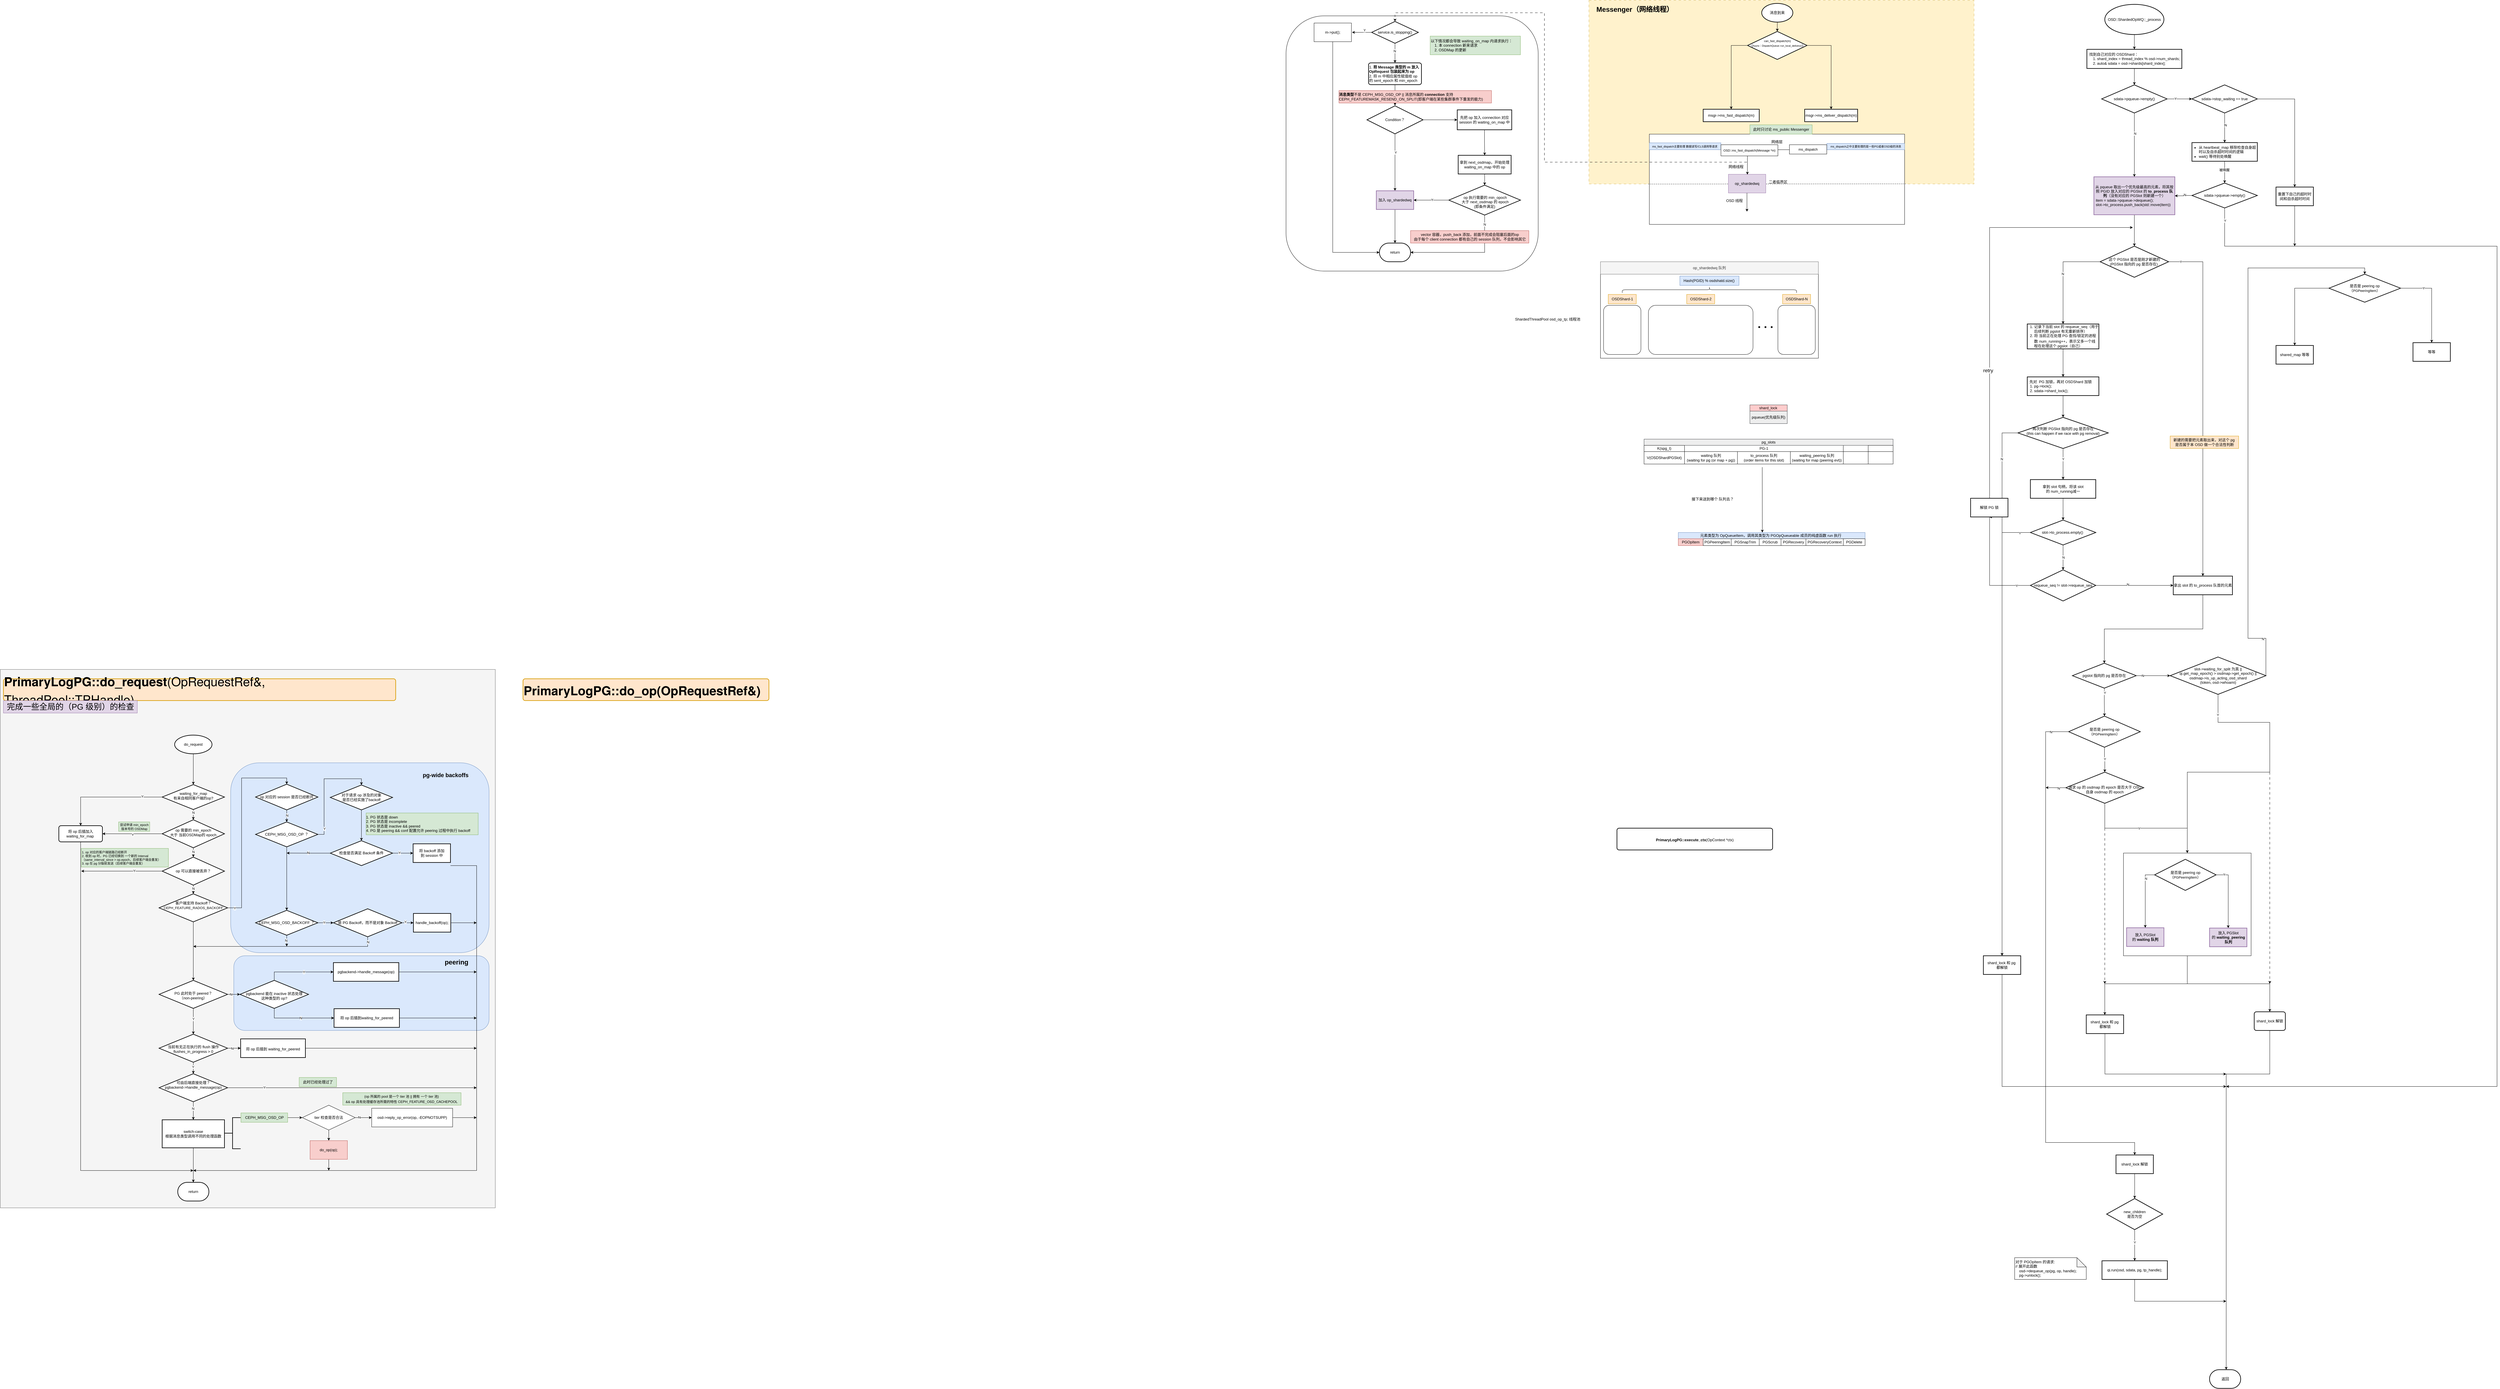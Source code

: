 <mxfile version="24.2.3" type="github">
  <diagram name="第 1 页" id="OJSNp1td6rTHUpe7NG8o">
    <mxGraphModel dx="9110" dy="2360" grid="1" gridSize="10" guides="1" tooltips="1" connect="1" arrows="1" fold="1" page="1" pageScale="1" pageWidth="827" pageHeight="1169" math="0" shadow="0">
      <root>
        <mxCell id="0" />
        <mxCell id="1" parent="0" />
        <mxCell id="VQCMDXDug2qxLCkutru4-196" value="" style="rounded=0;whiteSpace=wrap;html=1;" parent="1" vertex="1">
          <mxGeometry x="1940" y="2740" width="410" height="330" as="geometry" />
        </mxCell>
        <mxCell id="VQCMDXDug2qxLCkutru4-55" value="" style="rounded=1;whiteSpace=wrap;html=1;" parent="1" vertex="1">
          <mxGeometry x="-750" y="50" width="810" height="820" as="geometry" />
        </mxCell>
        <mxCell id="VQCMDXDug2qxLCkutru4-57" style="edgeStyle=orthogonalEdgeStyle;rounded=0;orthogonalLoop=1;jettySize=auto;html=1;entryX=0;entryY=0.5;entryDx=0;entryDy=0;entryPerimeter=0;exitX=0.5;exitY=1;exitDx=0;exitDy=0;" parent="1" source="VQCMDXDug2qxLCkutru4-56" target="VQCMDXDug2qxLCkutru4-50" edge="1">
          <mxGeometry relative="1" as="geometry" />
        </mxCell>
        <mxCell id="VQCMDXDug2qxLCkutru4-25" value="" style="rounded=0;whiteSpace=wrap;html=1;fillOpacity=100;backgroundOutline=0;shadow=0;dashed=1;dashPattern=8 8;fillColor=#fff2cc;strokeColor=#d6b656;" parent="1" vertex="1">
          <mxGeometry x="223" width="1237" height="590" as="geometry" />
        </mxCell>
        <mxCell id="VQCMDXDug2qxLCkutru4-21" value="" style="group;fontSize=9;" parent="1" vertex="1" connectable="0">
          <mxGeometry x="420" y="430" width="820" height="290" as="geometry" />
        </mxCell>
        <mxCell id="VQCMDXDug2qxLCkutru4-1" value="网络层" style="rounded=0;whiteSpace=wrap;html=1;" parent="VQCMDXDug2qxLCkutru4-21" vertex="1">
          <mxGeometry x="-3" width="820.0" height="50" as="geometry" />
        </mxCell>
        <mxCell id="VQCMDXDug2qxLCkutru4-2" value="" style="rounded=0;whiteSpace=wrap;html=1;" parent="VQCMDXDug2qxLCkutru4-21" vertex="1">
          <mxGeometry x="-3" y="50" width="820.0" height="240" as="geometry" />
        </mxCell>
        <mxCell id="VQCMDXDug2qxLCkutru4-22" value="ms_dispatch之中主要处理的是一些PG或者OSD级的消息" style="text;html=1;align=center;verticalAlign=middle;resizable=0;points=[];autosize=1;strokeColor=#6c8ebf;fillColor=#dae8fc;fontSize=9;" parent="VQCMDXDug2qxLCkutru4-21" vertex="1">
          <mxGeometry x="567" y="30" width="250" height="20" as="geometry" />
        </mxCell>
        <mxCell id="VQCMDXDug2qxLCkutru4-23" value="&lt;span style=&quot;text-wrap: wrap;&quot;&gt;&lt;font style=&quot;font-size: 9px;&quot;&gt;ms_fast_dispatch主要处理 数据读写/CLS调用等请求&lt;/font&gt;&lt;/span&gt;" style="text;html=1;align=center;verticalAlign=middle;resizable=1;points=[];autosize=0;strokeColor=#6c8ebf;fillColor=#dae8fc;overflow=width;metaEdit=0;resizeWidth=1;resizeHeight=1;" parent="VQCMDXDug2qxLCkutru4-21" vertex="1">
          <mxGeometry x="-3" y="28" width="230" height="22" as="geometry" />
        </mxCell>
        <mxCell id="VQCMDXDug2qxLCkutru4-8" value="网络线程" style="text;html=1;align=center;verticalAlign=middle;resizable=0;points=[];autosize=1;strokeColor=none;fillColor=none;" parent="VQCMDXDug2qxLCkutru4-21" vertex="1">
          <mxGeometry x="240" y="90" width="70" height="30" as="geometry" />
        </mxCell>
        <mxCell id="VQCMDXDug2qxLCkutru4-27" value="" style="endArrow=none;dashed=1;html=1;rounded=0;exitX=-0.003;exitY=0.46;exitDx=0;exitDy=0;exitPerimeter=0;entryX=1.005;entryY=0.457;entryDx=0;entryDy=0;entryPerimeter=0;" parent="VQCMDXDug2qxLCkutru4-21" source="VQCMDXDug2qxLCkutru4-2" target="VQCMDXDug2qxLCkutru4-2" edge="1">
          <mxGeometry width="50" height="50" relative="1" as="geometry">
            <mxPoint x="600" y="90" as="sourcePoint" />
            <mxPoint x="650" y="40" as="targetPoint" />
          </mxGeometry>
        </mxCell>
        <mxCell id="VQCMDXDug2qxLCkutru4-9" value="OSD 线程" style="text;html=1;align=center;verticalAlign=middle;resizable=0;points=[];autosize=1;strokeColor=none;fillColor=none;" parent="VQCMDXDug2qxLCkutru4-21" vertex="1">
          <mxGeometry x="230" y="199" width="80" height="30" as="geometry" />
        </mxCell>
        <mxCell id="VQCMDXDug2qxLCkutru4-10" value="二者临界区" style="text;html=1;align=center;verticalAlign=middle;resizable=0;points=[];autosize=1;strokeColor=none;fillColor=none;" parent="VQCMDXDug2qxLCkutru4-21" vertex="1">
          <mxGeometry x="370" y="139" width="80" height="30" as="geometry" />
        </mxCell>
        <mxCell id="VQCMDXDug2qxLCkutru4-3" value="&lt;font style=&quot;font-size: 11px;&quot;&gt;ms_dispatch&lt;/font&gt;" style="rounded=0;whiteSpace=wrap;html=1;" parent="1" vertex="1">
          <mxGeometry x="867" y="464" width="120" height="30" as="geometry" />
        </mxCell>
        <mxCell id="VQCMDXDug2qxLCkutru4-4" value="OSD::ms_fast_dispatch(Message *m)" style="rounded=0;whiteSpace=wrap;html=1;fontSize=10;" parent="1" vertex="1">
          <mxGeometry x="647" y="464" width="183" height="36" as="geometry" />
        </mxCell>
        <mxCell id="VQCMDXDug2qxLCkutru4-5" value="op_shardedwq" style="rounded=0;whiteSpace=wrap;html=1;fillColor=#e1d5e7;strokeColor=#9673a6;" parent="1" vertex="1">
          <mxGeometry x="671" y="559" width="120" height="60" as="geometry" />
        </mxCell>
        <mxCell id="VQCMDXDug2qxLCkutru4-6" value="" style="endArrow=classic;html=1;rounded=0;entryX=0.5;entryY=0;entryDx=0;entryDy=0;" parent="1" edge="1">
          <mxGeometry width="50" height="50" relative="1" as="geometry">
            <mxPoint x="732" y="500" as="sourcePoint" />
            <mxPoint x="732" y="560" as="targetPoint" />
          </mxGeometry>
        </mxCell>
        <mxCell id="VQCMDXDug2qxLCkutru4-7" value="" style="endArrow=classic;html=1;rounded=0;entryX=0.5;entryY=0;entryDx=0;entryDy=0;" parent="1" edge="1">
          <mxGeometry width="50" height="50" relative="1" as="geometry">
            <mxPoint x="730.6" y="619" as="sourcePoint" />
            <mxPoint x="730.6" y="679" as="targetPoint" />
          </mxGeometry>
        </mxCell>
        <mxCell id="VQCMDXDug2qxLCkutru4-14" value="" style="edgeStyle=orthogonalEdgeStyle;rounded=0;orthogonalLoop=1;jettySize=auto;html=1;" parent="1" source="VQCMDXDug2qxLCkutru4-11" target="VQCMDXDug2qxLCkutru4-13" edge="1">
          <mxGeometry relative="1" as="geometry" />
        </mxCell>
        <mxCell id="VQCMDXDug2qxLCkutru4-11" value="消息到来" style="strokeWidth=2;html=1;shape=mxgraph.flowchart.start_1;whiteSpace=wrap;" parent="1" vertex="1">
          <mxGeometry x="778" y="10" width="100" height="60" as="geometry" />
        </mxCell>
        <mxCell id="VQCMDXDug2qxLCkutru4-18" value="" style="edgeStyle=orthogonalEdgeStyle;rounded=0;orthogonalLoop=1;jettySize=auto;html=1;exitX=0;exitY=0.5;exitDx=0;exitDy=0;" parent="1" source="VQCMDXDug2qxLCkutru4-13" target="VQCMDXDug2qxLCkutru4-17" edge="1">
          <mxGeometry relative="1" as="geometry" />
        </mxCell>
        <mxCell id="VQCMDXDug2qxLCkutru4-20" value="" style="edgeStyle=orthogonalEdgeStyle;rounded=0;orthogonalLoop=1;jettySize=auto;html=1;exitX=1;exitY=0.5;exitDx=0;exitDy=0;" parent="1" source="VQCMDXDug2qxLCkutru4-13" target="VQCMDXDug2qxLCkutru4-19" edge="1">
          <mxGeometry relative="1" as="geometry" />
        </mxCell>
        <mxCell id="VQCMDXDug2qxLCkutru4-13" value="&lt;font style=&quot;font-size: 9px;&quot;&gt;can_fast_dispatch(m)&lt;/font&gt;&lt;div style=&quot;&quot;&gt;&lt;span style=&quot;font-size: 11px;&quot;&gt;(&lt;/span&gt;&lt;font style=&quot;font-size: 8px;&quot;&gt;Async：DispatchQueue::run_local_delivery()&lt;/font&gt;&lt;span style=&quot;font-size: 11px;&quot;&gt;)&lt;/span&gt;&lt;/div&gt;" style="rhombus;whiteSpace=wrap;html=1;strokeWidth=2;spacing=2;spacingTop=-16;" parent="1" vertex="1">
          <mxGeometry x="732.5" y="100" width="191" height="90" as="geometry" />
        </mxCell>
        <mxCell id="VQCMDXDug2qxLCkutru4-17" value="msgr-&amp;gt;ms_fast_dispatch(m)" style="whiteSpace=wrap;html=1;strokeWidth=2;spacing=2;spacingTop=0;" parent="1" vertex="1">
          <mxGeometry x="590" y="350" width="180" height="40" as="geometry" />
        </mxCell>
        <mxCell id="VQCMDXDug2qxLCkutru4-19" value="msgr-&amp;gt;ms_deliver_dispatch(m)" style="whiteSpace=wrap;html=1;strokeWidth=2;spacing=2;spacingTop=0;verticalAlign=middle;" parent="1" vertex="1">
          <mxGeometry x="916" y="350" width="170" height="40" as="geometry" />
        </mxCell>
        <mxCell id="VQCMDXDug2qxLCkutru4-24" value="此时只讨论 ms_public Messenger" style="text;html=1;align=center;verticalAlign=middle;resizable=0;points=[];autosize=1;strokeColor=#82b366;fillColor=#d5e8d4;" parent="1" vertex="1">
          <mxGeometry x="740" y="400" width="200" height="30" as="geometry" />
        </mxCell>
        <mxCell id="VQCMDXDug2qxLCkutru4-26" value="Messenger（网络线程）" style="text;html=1;align=center;verticalAlign=middle;resizable=0;points=[];autosize=1;strokeColor=none;fillColor=none;fontSize=22;fontStyle=1" parent="1" vertex="1">
          <mxGeometry x="240" y="10" width="260" height="40" as="geometry" />
        </mxCell>
        <mxCell id="VQCMDXDug2qxLCkutru4-36" value="" style="edgeStyle=orthogonalEdgeStyle;rounded=0;orthogonalLoop=1;jettySize=auto;html=1;" parent="1" source="VQCMDXDug2qxLCkutru4-28" edge="1">
          <mxGeometry relative="1" as="geometry">
            <mxPoint x="-400" y="338" as="targetPoint" />
          </mxGeometry>
        </mxCell>
        <mxCell id="VQCMDXDug2qxLCkutru4-28" value="1. &lt;b&gt;将&amp;nbsp;Message 类型的&amp;nbsp;m 放入&amp;nbsp; OpRequest 包装起来为 op&lt;/b&gt;&lt;div&gt;2. 将 m 中相应属性赋值给 op 的&amp;nbsp;sent_epoch 和&amp;nbsp;min_epoch&lt;/div&gt;" style="rounded=1;whiteSpace=wrap;html=1;absoluteArcSize=1;arcSize=14;strokeWidth=2;align=left;" parent="1" vertex="1">
          <mxGeometry x="-485" y="201" width="170" height="70" as="geometry" />
        </mxCell>
        <mxCell id="VQCMDXDug2qxLCkutru4-31" value="" style="edgeStyle=orthogonalEdgeStyle;rounded=0;orthogonalLoop=1;jettySize=auto;html=1;" parent="1" source="VQCMDXDug2qxLCkutru4-29" edge="1">
          <mxGeometry relative="1" as="geometry">
            <mxPoint x="-538" y="103" as="targetPoint" />
          </mxGeometry>
        </mxCell>
        <mxCell id="VQCMDXDug2qxLCkutru4-32" value="Y" style="edgeLabel;html=1;align=center;verticalAlign=middle;resizable=0;points=[];" parent="VQCMDXDug2qxLCkutru4-31" vertex="1" connectable="0">
          <mxGeometry x="-0.267" y="3" relative="1" as="geometry">
            <mxPoint y="-10" as="offset" />
          </mxGeometry>
        </mxCell>
        <mxCell id="VQCMDXDug2qxLCkutru4-33" value="" style="edgeStyle=orthogonalEdgeStyle;rounded=0;orthogonalLoop=1;jettySize=auto;html=1;" parent="1" source="VQCMDXDug2qxLCkutru4-29" target="VQCMDXDug2qxLCkutru4-28" edge="1">
          <mxGeometry relative="1" as="geometry" />
        </mxCell>
        <mxCell id="VQCMDXDug2qxLCkutru4-34" value="N" style="edgeLabel;html=1;align=center;verticalAlign=middle;resizable=0;points=[];" parent="VQCMDXDug2qxLCkutru4-33" vertex="1" connectable="0">
          <mxGeometry x="-0.205" y="-1" relative="1" as="geometry">
            <mxPoint as="offset" />
          </mxGeometry>
        </mxCell>
        <mxCell id="VQCMDXDug2qxLCkutru4-29" value="service.is_stopping()" style="strokeWidth=2;html=1;shape=mxgraph.flowchart.decision;whiteSpace=wrap;" parent="1" vertex="1">
          <mxGeometry x="-475" y="68" width="150" height="70" as="geometry" />
        </mxCell>
        <mxCell id="VQCMDXDug2qxLCkutru4-40" value="" style="edgeStyle=orthogonalEdgeStyle;rounded=0;orthogonalLoop=1;jettySize=auto;html=1;" parent="1" source="VQCMDXDug2qxLCkutru4-37" target="VQCMDXDug2qxLCkutru4-39" edge="1">
          <mxGeometry relative="1" as="geometry" />
        </mxCell>
        <mxCell id="VQCMDXDug2qxLCkutru4-41" value="Y" style="edgeLabel;html=1;align=center;verticalAlign=middle;resizable=0;points=[];" parent="VQCMDXDug2qxLCkutru4-40" vertex="1" connectable="0">
          <mxGeometry x="-0.347" y="2" relative="1" as="geometry">
            <mxPoint as="offset" />
          </mxGeometry>
        </mxCell>
        <mxCell id="VQCMDXDug2qxLCkutru4-43" value="" style="edgeStyle=orthogonalEdgeStyle;rounded=0;orthogonalLoop=1;jettySize=auto;html=1;" parent="1" source="VQCMDXDug2qxLCkutru4-37" target="VQCMDXDug2qxLCkutru4-42" edge="1">
          <mxGeometry relative="1" as="geometry" />
        </mxCell>
        <mxCell id="VQCMDXDug2qxLCkutru4-37" value="Condition？" style="strokeWidth=2;html=1;shape=mxgraph.flowchart.decision;whiteSpace=wrap;" parent="1" vertex="1">
          <mxGeometry x="-490" y="339" width="180" height="90" as="geometry" />
        </mxCell>
        <mxCell id="VQCMDXDug2qxLCkutru4-38" value="&lt;b style=&quot;text-wrap: wrap;&quot;&gt;消息类型&lt;/b&gt;&lt;span style=&quot;text-wrap: wrap;&quot;&gt;不是&amp;nbsp;CEPH_MSG_OSD_OP ||&amp;nbsp;&lt;/span&gt;&lt;span style=&quot;text-wrap: wrap;&quot;&gt;消息所属的&amp;nbsp;&lt;/span&gt;&lt;b style=&quot;text-wrap: wrap;&quot;&gt;connection&lt;/b&gt;&lt;span style=&quot;text-wrap: wrap;&quot;&gt;&amp;nbsp;支持&amp;nbsp;&lt;/span&gt;&lt;div style=&quot;text-wrap: wrap;&quot;&gt;CEPH_FEATUREMASK_RESEND_ON_SPLIT(即客户端在某些集群事件下重发的能力)&amp;nbsp;&lt;/div&gt;" style="text;html=1;align=left;verticalAlign=middle;resizable=0;points=[];autosize=1;strokeColor=#b85450;fillColor=#f8cecc;overflow=width;" parent="1" vertex="1">
          <mxGeometry x="-580" y="290" width="490" height="40" as="geometry" />
        </mxCell>
        <mxCell id="VQCMDXDug2qxLCkutru4-51" value="" style="edgeStyle=orthogonalEdgeStyle;rounded=0;orthogonalLoop=1;jettySize=auto;html=1;" parent="1" source="VQCMDXDug2qxLCkutru4-39" target="VQCMDXDug2qxLCkutru4-50" edge="1">
          <mxGeometry relative="1" as="geometry" />
        </mxCell>
        <mxCell id="VQCMDXDug2qxLCkutru4-39" value="加入&amp;nbsp;op_shardedwq" style="whiteSpace=wrap;html=1;strokeWidth=2;fillColor=#e1d5e7;strokeColor=#9673a6;" parent="1" vertex="1">
          <mxGeometry x="-460" y="612" width="120" height="60" as="geometry" />
        </mxCell>
        <mxCell id="VQCMDXDug2qxLCkutru4-45" value="" style="edgeStyle=orthogonalEdgeStyle;rounded=0;orthogonalLoop=1;jettySize=auto;html=1;" parent="1" source="VQCMDXDug2qxLCkutru4-42" target="VQCMDXDug2qxLCkutru4-44" edge="1">
          <mxGeometry relative="1" as="geometry" />
        </mxCell>
        <mxCell id="VQCMDXDug2qxLCkutru4-42" value="先把 op 加入 connection 对应 session 的&amp;nbsp;waiting_on_map 中" style="whiteSpace=wrap;html=1;strokeWidth=2;" parent="1" vertex="1">
          <mxGeometry x="-200" y="352" width="175" height="64" as="geometry" />
        </mxCell>
        <mxCell id="VQCMDXDug2qxLCkutru4-44" value="拿到 next_osdmap，开始处理 waiting_on_map 中的 op" style="whiteSpace=wrap;html=1;strokeWidth=2;" parent="1" vertex="1">
          <mxGeometry x="-197" y="498" width="170" height="60" as="geometry" />
        </mxCell>
        <mxCell id="VQCMDXDug2qxLCkutru4-48" value="" style="edgeStyle=orthogonalEdgeStyle;rounded=0;orthogonalLoop=1;jettySize=auto;html=1;" parent="1" source="VQCMDXDug2qxLCkutru4-46" target="VQCMDXDug2qxLCkutru4-39" edge="1">
          <mxGeometry relative="1" as="geometry" />
        </mxCell>
        <mxCell id="VQCMDXDug2qxLCkutru4-49" value="Y" style="edgeLabel;html=1;align=center;verticalAlign=middle;resizable=0;points=[];" parent="VQCMDXDug2qxLCkutru4-48" vertex="1" connectable="0">
          <mxGeometry x="-0.037" y="-1" relative="1" as="geometry">
            <mxPoint as="offset" />
          </mxGeometry>
        </mxCell>
        <mxCell id="VQCMDXDug2qxLCkutru4-46" value="&amp;nbsp;op 执行需要的 min_opoch&lt;div&gt;&amp;nbsp;大于 next_osdmap 的 epoch&lt;/div&gt;&lt;div&gt;(即条件满足)&lt;/div&gt;" style="strokeWidth=2;html=1;shape=mxgraph.flowchart.decision;whiteSpace=wrap;spacingTop=12;" parent="1" vertex="1">
          <mxGeometry x="-227" y="594" width="230" height="96" as="geometry" />
        </mxCell>
        <mxCell id="VQCMDXDug2qxLCkutru4-47" style="edgeStyle=orthogonalEdgeStyle;rounded=0;orthogonalLoop=1;jettySize=auto;html=1;exitX=0.5;exitY=1;exitDx=0;exitDy=0;entryX=0.5;entryY=0;entryDx=0;entryDy=0;entryPerimeter=0;" parent="1" source="VQCMDXDug2qxLCkutru4-44" target="VQCMDXDug2qxLCkutru4-46" edge="1">
          <mxGeometry relative="1" as="geometry" />
        </mxCell>
        <mxCell id="VQCMDXDug2qxLCkutru4-50" value="return" style="strokeWidth=2;html=1;shape=mxgraph.flowchart.terminator;whiteSpace=wrap;" parent="1" vertex="1">
          <mxGeometry x="-450" y="780" width="100" height="60" as="geometry" />
        </mxCell>
        <mxCell id="VQCMDXDug2qxLCkutru4-52" style="edgeStyle=orthogonalEdgeStyle;rounded=0;orthogonalLoop=1;jettySize=auto;html=1;entryX=1;entryY=0.5;entryDx=0;entryDy=0;entryPerimeter=0;" parent="1" source="VQCMDXDug2qxLCkutru4-46" target="VQCMDXDug2qxLCkutru4-50" edge="1">
          <mxGeometry relative="1" as="geometry">
            <Array as="points">
              <mxPoint x="-112" y="810" />
            </Array>
          </mxGeometry>
        </mxCell>
        <mxCell id="VQCMDXDug2qxLCkutru4-53" value="N" style="edgeLabel;html=1;align=center;verticalAlign=middle;resizable=0;points=[];" parent="VQCMDXDug2qxLCkutru4-52" vertex="1" connectable="0">
          <mxGeometry x="-0.761" relative="1" as="geometry">
            <mxPoint y="-13" as="offset" />
          </mxGeometry>
        </mxCell>
        <mxCell id="VQCMDXDug2qxLCkutru4-54" value="" style="endArrow=classic;html=1;rounded=0;dashed=1;dashPattern=8 8;entryX=0.5;entryY=0;entryDx=0;entryDy=0;entryPerimeter=0;" parent="1" target="VQCMDXDug2qxLCkutru4-29" edge="1">
          <mxGeometry width="50" height="50" relative="1" as="geometry">
            <mxPoint x="730" y="520" as="sourcePoint" />
            <mxPoint x="70" y="570" as="targetPoint" />
            <Array as="points">
              <mxPoint x="80" y="520" />
              <mxPoint x="80" y="40" />
              <mxPoint x="-400" y="40" />
            </Array>
          </mxGeometry>
        </mxCell>
        <mxCell id="VQCMDXDug2qxLCkutru4-56" value="m-&amp;gt;put();" style="rounded=0;whiteSpace=wrap;html=1;" parent="1" vertex="1">
          <mxGeometry x="-660" y="73" width="120" height="60" as="geometry" />
        </mxCell>
        <mxCell id="VQCMDXDug2qxLCkutru4-58" value="vector 容器，push_back 添加，前面不完成会阻塞后面的op&lt;div&gt;由于每个 client connection 都有自己的 session 队列，不会影响其它&lt;/div&gt;" style="text;html=1;align=center;verticalAlign=middle;resizable=0;points=[];autosize=1;strokeColor=#b85450;fillColor=#f8cecc;" parent="1" vertex="1">
          <mxGeometry x="-350" y="740" width="380" height="40" as="geometry" />
        </mxCell>
        <mxCell id="VQCMDXDug2qxLCkutru4-59" value="以下情况都会导致 waiting_on_map 内请求执行：&lt;div style=&quot;padding-left: 12px;&quot;&gt;1. 本 connection 新来请求&lt;div&gt;2. OSDMap 的更新&lt;span style=&quot;background-color: initial;&quot;&gt;&amp;nbsp;&lt;/span&gt;&lt;/div&gt;&lt;/div&gt;" style="text;html=1;align=left;verticalAlign=middle;resizable=0;points=[];autosize=1;strokeColor=#82b366;fillColor=#d5e8d4;" parent="1" vertex="1">
          <mxGeometry x="-287" y="115" width="290" height="60" as="geometry" />
        </mxCell>
        <mxCell id="VQCMDXDug2qxLCkutru4-60" value="" style="rounded=0;whiteSpace=wrap;html=1;" parent="1" vertex="1">
          <mxGeometry x="260" y="880" width="700" height="270" as="geometry" />
        </mxCell>
        <mxCell id="VQCMDXDug2qxLCkutru4-61" value="op_shardedwq 队列" style="rounded=0;whiteSpace=wrap;html=1;fillColor=#f5f5f5;fontColor=#333333;strokeColor=#666666;" parent="1" vertex="1">
          <mxGeometry x="260" y="840" width="700" height="40" as="geometry" />
        </mxCell>
        <mxCell id="VQCMDXDug2qxLCkutru4-62" value="" style="rounded=1;whiteSpace=wrap;html=1;" parent="1" vertex="1">
          <mxGeometry x="270" y="980" width="120" height="158" as="geometry" />
        </mxCell>
        <mxCell id="VQCMDXDug2qxLCkutru4-63" value="" style="rounded=1;whiteSpace=wrap;html=1;" parent="1" vertex="1">
          <mxGeometry x="414" y="980" width="336" height="158" as="geometry" />
        </mxCell>
        <mxCell id="VQCMDXDug2qxLCkutru4-64" value="" style="rounded=1;whiteSpace=wrap;html=1;" parent="1" vertex="1">
          <mxGeometry x="830" y="980" width="120" height="158" as="geometry" />
        </mxCell>
        <mxCell id="VQCMDXDug2qxLCkutru4-66" value="" style="shape=curlyBracket;whiteSpace=wrap;html=1;rounded=1;labelPosition=left;verticalLabelPosition=middle;align=right;verticalAlign=middle;direction=south;" parent="1" vertex="1">
          <mxGeometry x="330" y="920" width="560" height="20" as="geometry" />
        </mxCell>
        <mxCell id="VQCMDXDug2qxLCkutru4-67" value="Hash(PGID) % osdshatd.size()&amp;nbsp;" style="text;html=1;align=center;verticalAlign=middle;resizable=0;points=[];autosize=1;strokeColor=#6c8ebf;fillColor=#dae8fc;" parent="1" vertex="1">
          <mxGeometry x="515" y="886" width="190" height="30" as="geometry" />
        </mxCell>
        <mxCell id="VQCMDXDug2qxLCkutru4-68" value="OSDShard-1" style="text;html=1;align=center;verticalAlign=middle;resizable=0;points=[];autosize=1;strokeColor=#d79b00;fillColor=#ffe6cc;" parent="1" vertex="1">
          <mxGeometry x="285" y="945" width="90" height="30" as="geometry" />
        </mxCell>
        <mxCell id="VQCMDXDug2qxLCkutru4-69" value="OSDShard-2" style="text;html=1;align=center;verticalAlign=middle;resizable=0;points=[];autosize=1;strokeColor=#d79b00;fillColor=#ffe6cc;" parent="1" vertex="1">
          <mxGeometry x="537" y="945" width="90" height="30" as="geometry" />
        </mxCell>
        <mxCell id="VQCMDXDug2qxLCkutru4-70" value="OSDShard-N" style="text;html=1;align=center;verticalAlign=middle;resizable=0;points=[];autosize=1;strokeColor=#d79b00;fillColor=#ffe6cc;" parent="1" vertex="1">
          <mxGeometry x="845" y="945" width="90" height="30" as="geometry" />
        </mxCell>
        <mxCell id="VQCMDXDug2qxLCkutru4-73" value="" style="shape=waypoint;sketch=0;fillStyle=solid;size=6;pointerEvents=1;points=[];fillColor=none;resizable=0;rotatable=0;perimeter=centerPerimeter;snapToPoint=1;" parent="1" vertex="1">
          <mxGeometry x="760" y="1040" width="20" height="20" as="geometry" />
        </mxCell>
        <mxCell id="VQCMDXDug2qxLCkutru4-74" value="" style="shape=waypoint;sketch=0;fillStyle=solid;size=6;pointerEvents=1;points=[];fillColor=none;resizable=0;rotatable=0;perimeter=centerPerimeter;snapToPoint=1;" parent="1" vertex="1">
          <mxGeometry x="780" y="1040" width="20" height="20" as="geometry" />
        </mxCell>
        <mxCell id="VQCMDXDug2qxLCkutru4-75" value="" style="shape=waypoint;sketch=0;fillStyle=solid;size=6;pointerEvents=1;points=[];fillColor=none;resizable=0;rotatable=0;perimeter=centerPerimeter;snapToPoint=1;" parent="1" vertex="1">
          <mxGeometry x="800" y="1040" width="20" height="20" as="geometry" />
        </mxCell>
        <mxCell id="VQCMDXDug2qxLCkutru4-76" value="pqueue(优先级队列)" style="whiteSpace=wrap;html=1;fillColor=#eeeeee;strokeColor=#36393d;" parent="1" vertex="1">
          <mxGeometry x="740" y="1320" width="120" height="40" as="geometry" />
        </mxCell>
        <mxCell id="VQCMDXDug2qxLCkutru4-77" value="shard_lock" style="text;html=1;align=center;verticalAlign=middle;resizable=1;points=[];autosize=0;strokeColor=#36393d;fillColor=#ffcccc;resizeWidth=1;overflow=width;imageWidth=82;fixedWidth=0;snapToPoint=0;recursiveResize=1;expand=1;editable=1;movable=1;rotatable=1;deletable=1;locked=0;connectable=1;resizeHeight=1;" parent="1" vertex="1">
          <mxGeometry x="740" y="1300" width="120" height="20" as="geometry" />
        </mxCell>
        <mxCell id="VQCMDXDug2qxLCkutru4-78" value="PG-1" style="rounded=0;whiteSpace=wrap;html=1;" parent="1" vertex="1">
          <mxGeometry x="530" y="1430" width="510" height="20" as="geometry" />
        </mxCell>
        <mxCell id="VQCMDXDug2qxLCkutru4-92" value="waiting 队列&lt;div&gt;(waiting for pg (or map + pg))&lt;/div&gt;" style="rounded=0;whiteSpace=wrap;html=1;" parent="1" vertex="1">
          <mxGeometry x="530" y="1450" width="170" height="40" as="geometry" />
        </mxCell>
        <mxCell id="VQCMDXDug2qxLCkutru4-95" value="" style="rounded=0;whiteSpace=wrap;html=1;" parent="1" vertex="1">
          <mxGeometry x="1040" y="1430" width="80" height="20" as="geometry" />
        </mxCell>
        <mxCell id="VQCMDXDug2qxLCkutru4-96" value="to_process 队列&lt;div&gt;(order items for this slot)&lt;/div&gt;" style="rounded=0;whiteSpace=wrap;html=1;" parent="1" vertex="1">
          <mxGeometry x="700" y="1450" width="170" height="40" as="geometry" />
        </mxCell>
        <mxCell id="VQCMDXDug2qxLCkutru4-97" value="waiting_peering 队列&lt;div&gt;(waiting for map (peering evt))&lt;/div&gt;" style="rounded=0;whiteSpace=wrap;html=1;" parent="1" vertex="1">
          <mxGeometry x="870" y="1450" width="170" height="40" as="geometry" />
        </mxCell>
        <mxCell id="VQCMDXDug2qxLCkutru4-98" value="pg_slots" style="rounded=0;whiteSpace=wrap;html=1;fillColor=#eeeeee;strokeColor=#36393d;" parent="1" vertex="1">
          <mxGeometry x="400" y="1410" width="800" height="20" as="geometry" />
        </mxCell>
        <mxCell id="VQCMDXDug2qxLCkutru4-99" value="K(spg_t)" style="rounded=0;whiteSpace=wrap;html=1;" parent="1" vertex="1">
          <mxGeometry x="400" y="1430" width="130" height="20" as="geometry" />
        </mxCell>
        <mxCell id="VQCMDXDug2qxLCkutru4-100" value="V(OSDShardPGSlot)" style="rounded=0;whiteSpace=wrap;html=1;" parent="1" vertex="1">
          <mxGeometry x="400" y="1450" width="130" height="40" as="geometry" />
        </mxCell>
        <mxCell id="VQCMDXDug2qxLCkutru4-101" value="ShardedThreadPool osd_op_tp; 线程池" style="text;html=1;align=center;verticalAlign=middle;resizable=0;points=[];autosize=1;strokeColor=none;fillColor=none;" parent="1" vertex="1">
          <mxGeometry x="-25" y="1010" width="230" height="30" as="geometry" />
        </mxCell>
        <mxCell id="VQCMDXDug2qxLCkutru4-102" value="" style="rounded=0;whiteSpace=wrap;html=1;" parent="1" vertex="1">
          <mxGeometry x="1040" y="1450" width="80" height="40" as="geometry" />
        </mxCell>
        <mxCell id="VQCMDXDug2qxLCkutru4-103" value="" style="rounded=0;whiteSpace=wrap;html=1;" parent="1" vertex="1">
          <mxGeometry x="1120" y="1450" width="80" height="40" as="geometry" />
        </mxCell>
        <mxCell id="VQCMDXDug2qxLCkutru4-104" value="" style="rounded=0;whiteSpace=wrap;html=1;" parent="1" vertex="1">
          <mxGeometry x="1120" y="1430" width="80" height="20" as="geometry" />
        </mxCell>
        <mxCell id="VQCMDXDug2qxLCkutru4-107" value="" style="edgeStyle=orthogonalEdgeStyle;rounded=0;orthogonalLoop=1;jettySize=auto;html=1;" parent="1" source="VQCMDXDug2qxLCkutru4-105" target="VQCMDXDug2qxLCkutru4-106" edge="1">
          <mxGeometry relative="1" as="geometry" />
        </mxCell>
        <mxCell id="VQCMDXDug2qxLCkutru4-105" value="OSD::ShardedOpWQ::_process" style="strokeWidth=2;html=1;shape=mxgraph.flowchart.start_1;whiteSpace=wrap;" parent="1" vertex="1">
          <mxGeometry x="1880" y="13" width="190" height="97" as="geometry" />
        </mxCell>
        <mxCell id="VQCMDXDug2qxLCkutru4-109" value="" style="edgeStyle=orthogonalEdgeStyle;rounded=0;orthogonalLoop=1;jettySize=auto;html=1;" parent="1" source="VQCMDXDug2qxLCkutru4-106" target="VQCMDXDug2qxLCkutru4-108" edge="1">
          <mxGeometry relative="1" as="geometry" />
        </mxCell>
        <mxCell id="VQCMDXDug2qxLCkutru4-106" value="&lt;div style=&quot;text-align: left;&quot;&gt;&lt;span style=&quot;background-color: initial;&quot;&gt;找到自己对应的 OSDShard：&lt;/span&gt;&lt;/div&gt;&lt;div style=&quot;text-align: left; padding-left: 12px;&quot;&gt;&lt;span style=&quot;background-color: initial;&quot;&gt;1. shard_index = thread_index % osd-&amp;gt;num_shards;&lt;/span&gt;&lt;/div&gt;&lt;div style=&quot;text-align: left; padding-left: 12px;&quot;&gt;2. auto&amp;amp; sdata = osd-&amp;gt;shards[shard_index];&lt;br&gt;&lt;/div&gt;" style="whiteSpace=wrap;html=1;strokeWidth=2;" parent="1" vertex="1">
          <mxGeometry x="1822.5" y="157.5" width="305" height="61.5" as="geometry" />
        </mxCell>
        <mxCell id="VQCMDXDug2qxLCkutru4-111" value="" style="edgeStyle=orthogonalEdgeStyle;rounded=0;orthogonalLoop=1;jettySize=auto;html=1;" parent="1" source="VQCMDXDug2qxLCkutru4-108" target="VQCMDXDug2qxLCkutru4-110" edge="1">
          <mxGeometry relative="1" as="geometry" />
        </mxCell>
        <mxCell id="VQCMDXDug2qxLCkutru4-112" value="N" style="edgeLabel;html=1;align=center;verticalAlign=middle;resizable=0;points=[];" parent="VQCMDXDug2qxLCkutru4-111" vertex="1" connectable="0">
          <mxGeometry x="-0.362" y="2" relative="1" as="geometry">
            <mxPoint as="offset" />
          </mxGeometry>
        </mxCell>
        <mxCell id="VQCMDXDug2qxLCkutru4-114" value="" style="edgeStyle=orthogonalEdgeStyle;rounded=0;orthogonalLoop=1;jettySize=auto;html=1;" parent="1" source="VQCMDXDug2qxLCkutru4-108" target="VQCMDXDug2qxLCkutru4-113" edge="1">
          <mxGeometry relative="1" as="geometry" />
        </mxCell>
        <mxCell id="VQCMDXDug2qxLCkutru4-115" value="Y" style="edgeLabel;html=1;align=center;verticalAlign=middle;resizable=0;points=[];" parent="VQCMDXDug2qxLCkutru4-114" vertex="1" connectable="0">
          <mxGeometry x="-0.322" y="1" relative="1" as="geometry">
            <mxPoint as="offset" />
          </mxGeometry>
        </mxCell>
        <mxCell id="VQCMDXDug2qxLCkutru4-108" value="sdata-&amp;gt;pqueue-&amp;gt;empty()" style="rhombus;whiteSpace=wrap;html=1;strokeWidth=2;" parent="1" vertex="1">
          <mxGeometry x="1870" y="271.75" width="210" height="90.25" as="geometry" />
        </mxCell>
        <mxCell id="VQCMDXDug2qxLCkutru4-127" value="" style="edgeStyle=orthogonalEdgeStyle;rounded=0;orthogonalLoop=1;jettySize=auto;html=1;" parent="1" source="VQCMDXDug2qxLCkutru4-110" target="VQCMDXDug2qxLCkutru4-126" edge="1">
          <mxGeometry relative="1" as="geometry" />
        </mxCell>
        <mxCell id="VQCMDXDug2qxLCkutru4-110" value="&lt;div style=&quot;&quot;&gt;从&amp;nbsp;&lt;span style=&quot;background-color: initial;&quot;&gt;pqueue&amp;nbsp;&lt;/span&gt;&lt;span style=&quot;background-color: initial;&quot;&gt;取出一个优先级最高的元素，将其按照 PGID 放入对应的&amp;nbsp;&lt;/span&gt;&lt;span style=&quot;background-color: initial;&quot;&gt;PGSlot 的&amp;nbsp;&lt;/span&gt;&lt;span style=&quot;background-color: initial;&quot;&gt;&lt;b&gt;to_process 队列&lt;/b&gt;&lt;/span&gt;&lt;span style=&quot;background-color: initial;&quot;&gt;（没有对应的&amp;nbsp;&lt;/span&gt;&lt;span style=&quot;background-color: initial;&quot;&gt;PGSlot 则新建一个&lt;/span&gt;&lt;span style=&quot;background-color: initial;&quot;&gt;）&lt;/span&gt;&lt;/div&gt;&lt;div style=&quot;text-align: left; padding-left: 5px;&quot;&gt;&lt;span style=&quot;background-color: initial;&quot;&gt;item = sdata-&amp;gt;pqueue-&amp;gt;dequeue();&lt;/span&gt;&lt;/div&gt;&lt;div style=&quot;text-align: left; padding-left: 5px;&quot;&gt;slot-&amp;gt;to_process.push_back(std::move(item))&lt;br&gt;&lt;/div&gt;" style="whiteSpace=wrap;html=1;strokeWidth=2;fillColor=#e1d5e7;strokeColor=#9673a6;" parent="1" vertex="1">
          <mxGeometry x="1845" y="567.13" width="260" height="121.87" as="geometry" />
        </mxCell>
        <mxCell id="VQCMDXDug2qxLCkutru4-117" value="" style="edgeStyle=orthogonalEdgeStyle;rounded=0;orthogonalLoop=1;jettySize=auto;html=1;" parent="1" source="VQCMDXDug2qxLCkutru4-113" target="VQCMDXDug2qxLCkutru4-116" edge="1">
          <mxGeometry relative="1" as="geometry" />
        </mxCell>
        <mxCell id="VQCMDXDug2qxLCkutru4-120" value="N" style="edgeLabel;html=1;align=center;verticalAlign=middle;resizable=0;points=[];" parent="VQCMDXDug2qxLCkutru4-117" vertex="1" connectable="0">
          <mxGeometry x="-0.175" y="3" relative="1" as="geometry">
            <mxPoint as="offset" />
          </mxGeometry>
        </mxCell>
        <mxCell id="VQCMDXDug2qxLCkutru4-119" value="" style="edgeStyle=orthogonalEdgeStyle;rounded=0;orthogonalLoop=1;jettySize=auto;html=1;" parent="1" source="VQCMDXDug2qxLCkutru4-113" target="VQCMDXDug2qxLCkutru4-118" edge="1">
          <mxGeometry relative="1" as="geometry" />
        </mxCell>
        <mxCell id="VQCMDXDug2qxLCkutru4-113" value="sdata-&amp;gt;stop_waiting == true" style="rhombus;whiteSpace=wrap;html=1;strokeWidth=2;" parent="1" vertex="1">
          <mxGeometry x="2160" y="271.75" width="210" height="90.25" as="geometry" />
        </mxCell>
        <mxCell id="VQCMDXDug2qxLCkutru4-122" value="" style="edgeStyle=orthogonalEdgeStyle;rounded=0;orthogonalLoop=1;jettySize=auto;html=1;" parent="1" source="VQCMDXDug2qxLCkutru4-116" target="VQCMDXDug2qxLCkutru4-121" edge="1">
          <mxGeometry relative="1" as="geometry" />
        </mxCell>
        <mxCell id="VQCMDXDug2qxLCkutru4-123" value="被唤醒" style="edgeLabel;html=1;align=center;verticalAlign=middle;resizable=0;points=[];" parent="VQCMDXDug2qxLCkutru4-122" vertex="1" connectable="0">
          <mxGeometry x="-0.216" y="-1" relative="1" as="geometry">
            <mxPoint as="offset" />
          </mxGeometry>
        </mxCell>
        <mxCell id="VQCMDXDug2qxLCkutru4-116" value="&lt;ul style=&quot;padding-left: 20px;&quot;&gt;&lt;li&gt;从 heartbeat_map 移除检查自身超时以及自杀超时时间的逻辑&lt;/li&gt;&lt;li&gt;wait() 等待别处唤醒&lt;/li&gt;&lt;/ul&gt;" style="whiteSpace=wrap;html=1;strokeWidth=2;align=left;" parent="1" vertex="1">
          <mxGeometry x="2160" y="457.13" width="210" height="60" as="geometry" />
        </mxCell>
        <mxCell id="VQCMDXDug2qxLCkutru4-213" style="edgeStyle=orthogonalEdgeStyle;rounded=0;orthogonalLoop=1;jettySize=auto;html=1;" parent="1" source="VQCMDXDug2qxLCkutru4-118" edge="1">
          <mxGeometry relative="1" as="geometry">
            <mxPoint x="2490" y="790" as="targetPoint" />
          </mxGeometry>
        </mxCell>
        <mxCell id="VQCMDXDug2qxLCkutru4-118" value="重置下自己的超时时间和自杀超时时间" style="whiteSpace=wrap;html=1;strokeWidth=2;" parent="1" vertex="1">
          <mxGeometry x="2430" y="600.005" width="120" height="60" as="geometry" />
        </mxCell>
        <mxCell id="VQCMDXDug2qxLCkutru4-124" style="edgeStyle=orthogonalEdgeStyle;rounded=0;orthogonalLoop=1;jettySize=auto;html=1;entryX=1;entryY=0.5;entryDx=0;entryDy=0;" parent="1" source="VQCMDXDug2qxLCkutru4-121" target="VQCMDXDug2qxLCkutru4-110" edge="1">
          <mxGeometry relative="1" as="geometry" />
        </mxCell>
        <mxCell id="VQCMDXDug2qxLCkutru4-125" value="N" style="edgeLabel;html=1;align=center;verticalAlign=middle;resizable=0;points=[];" parent="VQCMDXDug2qxLCkutru4-124" vertex="1" connectable="0">
          <mxGeometry x="-0.165" y="-2" relative="1" as="geometry">
            <mxPoint as="offset" />
          </mxGeometry>
        </mxCell>
        <mxCell id="VQCMDXDug2qxLCkutru4-211" style="edgeStyle=orthogonalEdgeStyle;rounded=0;orthogonalLoop=1;jettySize=auto;html=1;exitX=0.5;exitY=1;exitDx=0;exitDy=0;" parent="1" source="VQCMDXDug2qxLCkutru4-121" edge="1">
          <mxGeometry relative="1" as="geometry">
            <mxPoint x="2270" y="3490" as="targetPoint" />
            <Array as="points">
              <mxPoint x="2265" y="790" />
              <mxPoint x="3140" y="790" />
              <mxPoint x="3140" y="3490" />
              <mxPoint x="2310" y="3490" />
            </Array>
          </mxGeometry>
        </mxCell>
        <mxCell id="VQCMDXDug2qxLCkutru4-212" value="Y" style="edgeLabel;html=1;align=center;verticalAlign=middle;resizable=0;points=[];" parent="VQCMDXDug2qxLCkutru4-211" vertex="1" connectable="0">
          <mxGeometry x="-0.982" y="1" relative="1" as="geometry">
            <mxPoint as="offset" />
          </mxGeometry>
        </mxCell>
        <mxCell id="VQCMDXDug2qxLCkutru4-121" value="sdata-&amp;gt;pqueue-&amp;gt;empty()" style="rhombus;whiteSpace=wrap;html=1;align=center;strokeWidth=2;" parent="1" vertex="1">
          <mxGeometry x="2160" y="587.13" width="210" height="80" as="geometry" />
        </mxCell>
        <mxCell id="VQCMDXDug2qxLCkutru4-129" value="" style="edgeStyle=orthogonalEdgeStyle;rounded=0;orthogonalLoop=1;jettySize=auto;html=1;" parent="1" source="VQCMDXDug2qxLCkutru4-126" target="VQCMDXDug2qxLCkutru4-128" edge="1">
          <mxGeometry relative="1" as="geometry" />
        </mxCell>
        <mxCell id="VQCMDXDug2qxLCkutru4-130" value="N" style="edgeLabel;html=1;align=center;verticalAlign=middle;resizable=0;points=[];" parent="VQCMDXDug2qxLCkutru4-129" vertex="1" connectable="0">
          <mxGeometry x="-0.012" y="-1" relative="1" as="geometry">
            <mxPoint as="offset" />
          </mxGeometry>
        </mxCell>
        <mxCell id="VQCMDXDug2qxLCkutru4-161" style="edgeStyle=orthogonalEdgeStyle;rounded=0;orthogonalLoop=1;jettySize=auto;html=1;entryX=0.5;entryY=0;entryDx=0;entryDy=0;" parent="1" source="VQCMDXDug2qxLCkutru4-126" target="VQCMDXDug2qxLCkutru4-157" edge="1">
          <mxGeometry relative="1" as="geometry">
            <mxPoint x="2210" y="1780.0" as="targetPoint" />
          </mxGeometry>
        </mxCell>
        <mxCell id="VQCMDXDug2qxLCkutru4-163" value="Y" style="edgeLabel;html=1;align=center;verticalAlign=middle;resizable=0;points=[];" parent="VQCMDXDug2qxLCkutru4-161" vertex="1" connectable="0">
          <mxGeometry x="-0.93" relative="1" as="geometry">
            <mxPoint as="offset" />
          </mxGeometry>
        </mxCell>
        <mxCell id="VQCMDXDug2qxLCkutru4-126" value="这个 PGSlot 是否是刚才新建的&lt;div&gt;(&lt;span style=&quot;background-color: initial;&quot;&gt;PGSlot 指向的 pg 是否存在&lt;/span&gt;&lt;span style=&quot;background-color: initial;&quot;&gt;)&amp;nbsp;&lt;/span&gt;&lt;/div&gt;" style="rhombus;whiteSpace=wrap;html=1;strokeWidth=2;" parent="1" vertex="1">
          <mxGeometry x="1865" y="789.94" width="220" height="100.06" as="geometry" />
        </mxCell>
        <mxCell id="VQCMDXDug2qxLCkutru4-132" value="" style="edgeStyle=orthogonalEdgeStyle;rounded=0;orthogonalLoop=1;jettySize=auto;html=1;" parent="1" source="VQCMDXDug2qxLCkutru4-128" target="VQCMDXDug2qxLCkutru4-131" edge="1">
          <mxGeometry relative="1" as="geometry" />
        </mxCell>
        <mxCell id="VQCMDXDug2qxLCkutru4-128" value="&lt;ol style=&quot;padding-left: 20px;&quot;&gt;&lt;li&gt;记录下当前 slot 的&amp;nbsp;requeue_seq（用于后续判断 pgslot 有无重新排序）&lt;/li&gt;&lt;li&gt;将&amp;nbsp;当前正在处理 PG 查找/锁定的进程数&lt;span style=&quot;background-color: rgb(255, 255, 255); font-family: -apple-system, &amp;quot;system-ui&amp;quot;, &amp;quot;Segoe UI&amp;quot;, Helvetica, Arial, sans-serif, &amp;quot;Apple Color Emoji&amp;quot;, &amp;quot;Segoe UI Emoji&amp;quot;; font-size: 16px;&quot;&gt;&amp;nbsp;&lt;/span&gt;&lt;span style=&quot;background-color: initial;&quot;&gt;num_running++，表示又多一个线程在处理这个 pgslot（自己）&lt;/span&gt;&lt;/li&gt;&lt;/ol&gt;" style="whiteSpace=wrap;html=1;strokeWidth=2;align=left;" parent="1" vertex="1">
          <mxGeometry x="1631" y="1040" width="230" height="80" as="geometry" />
        </mxCell>
        <mxCell id="VQCMDXDug2qxLCkutru4-134" value="" style="edgeStyle=orthogonalEdgeStyle;rounded=0;orthogonalLoop=1;jettySize=auto;html=1;" parent="1" source="VQCMDXDug2qxLCkutru4-131" target="VQCMDXDug2qxLCkutru4-133" edge="1">
          <mxGeometry relative="1" as="geometry" />
        </mxCell>
        <mxCell id="VQCMDXDug2qxLCkutru4-131" value="&lt;div style=&quot;padding-left: 5px;&quot;&gt;先对&amp;nbsp;&lt;span style=&quot;background-color: initial;&quot;&gt;&amp;nbsp;&lt;/span&gt;&lt;span style=&quot;background-color: initial;&quot;&gt;PG 加锁&lt;/span&gt;&lt;span style=&quot;background-color: initial;&quot;&gt;，再对&amp;nbsp;&lt;/span&gt;&lt;span style=&quot;background-color: initial;&quot;&gt;OSDShard 加锁&lt;/span&gt;&lt;/div&gt;&lt;ol style=&quot;padding-left: 20px; margin-top: 0px; margin-bottom: 0px;&quot;&gt;&lt;li&gt;pg-&amp;gt;lock();&lt;/li&gt;&lt;li&gt;sdata-&amp;gt;shard_lock();&lt;/li&gt;&lt;/ol&gt;" style="whiteSpace=wrap;html=1;align=left;strokeWidth=2;" parent="1" vertex="1">
          <mxGeometry x="1631" y="1210" width="230" height="60" as="geometry" />
        </mxCell>
        <mxCell id="VQCMDXDug2qxLCkutru4-136" value="" style="edgeStyle=orthogonalEdgeStyle;rounded=0;orthogonalLoop=1;jettySize=auto;html=1;exitX=0;exitY=0.5;exitDx=0;exitDy=0;" parent="1" source="VQCMDXDug2qxLCkutru4-133" target="VQCMDXDug2qxLCkutru4-135" edge="1">
          <mxGeometry relative="1" as="geometry" />
        </mxCell>
        <mxCell id="VQCMDXDug2qxLCkutru4-156" value="N" style="edgeLabel;html=1;align=center;verticalAlign=middle;resizable=0;points=[];" parent="VQCMDXDug2qxLCkutru4-136" vertex="1" connectable="0">
          <mxGeometry x="-0.844" y="-1" relative="1" as="geometry">
            <mxPoint as="offset" />
          </mxGeometry>
        </mxCell>
        <mxCell id="VQCMDXDug2qxLCkutru4-139" value="" style="edgeStyle=orthogonalEdgeStyle;rounded=0;orthogonalLoop=1;jettySize=auto;html=1;" parent="1" source="VQCMDXDug2qxLCkutru4-133" target="VQCMDXDug2qxLCkutru4-138" edge="1">
          <mxGeometry relative="1" as="geometry" />
        </mxCell>
        <mxCell id="VQCMDXDug2qxLCkutru4-140" value="Y" style="edgeLabel;html=1;align=center;verticalAlign=middle;resizable=0;points=[];" parent="VQCMDXDug2qxLCkutru4-139" vertex="1" connectable="0">
          <mxGeometry x="-0.318" y="3" relative="1" as="geometry">
            <mxPoint x="-3" as="offset" />
          </mxGeometry>
        </mxCell>
        <mxCell id="VQCMDXDug2qxLCkutru4-133" value="再次判断 PGSlot 指向的 pg 是否存在&lt;div&gt;(this can happen if we race with pg removal)&lt;/div&gt;" style="rhombus;whiteSpace=wrap;html=1;align=center;strokeWidth=2;spacingTop=-12;" parent="1" vertex="1">
          <mxGeometry x="1601" y="1340" width="290" height="100" as="geometry" />
        </mxCell>
        <mxCell id="VQCMDXDug2qxLCkutru4-135" value="shard_lock 和 pg&amp;nbsp;&lt;div&gt;都解锁&lt;/div&gt;" style="whiteSpace=wrap;html=1;strokeWidth=2;spacingTop=0;" parent="1" vertex="1">
          <mxGeometry x="1490" y="3070" width="120" height="60" as="geometry" />
        </mxCell>
        <mxCell id="VQCMDXDug2qxLCkutru4-142" value="" style="edgeStyle=orthogonalEdgeStyle;rounded=0;orthogonalLoop=1;jettySize=auto;html=1;" parent="1" source="VQCMDXDug2qxLCkutru4-138" target="VQCMDXDug2qxLCkutru4-141" edge="1">
          <mxGeometry relative="1" as="geometry" />
        </mxCell>
        <mxCell id="VQCMDXDug2qxLCkutru4-138" value="拿到 slot 句柄，将该 slot 的&amp;nbsp;num_running减一" style="whiteSpace=wrap;html=1;strokeWidth=2;spacingTop=0;" parent="1" vertex="1">
          <mxGeometry x="1641" y="1540" width="210" height="60" as="geometry" />
        </mxCell>
        <mxCell id="VQCMDXDug2qxLCkutru4-143" style="edgeStyle=orthogonalEdgeStyle;rounded=0;orthogonalLoop=1;jettySize=auto;html=1;entryX=0.5;entryY=0;entryDx=0;entryDy=0;" parent="1" source="VQCMDXDug2qxLCkutru4-141" target="VQCMDXDug2qxLCkutru4-135" edge="1">
          <mxGeometry relative="1" as="geometry" />
        </mxCell>
        <mxCell id="VQCMDXDug2qxLCkutru4-229" value="Y" style="edgeLabel;html=1;align=center;verticalAlign=middle;resizable=0;points=[];" parent="VQCMDXDug2qxLCkutru4-143" vertex="1" connectable="0">
          <mxGeometry x="-0.953" y="2" relative="1" as="geometry">
            <mxPoint as="offset" />
          </mxGeometry>
        </mxCell>
        <mxCell id="VQCMDXDug2qxLCkutru4-146" value="" style="edgeStyle=orthogonalEdgeStyle;rounded=0;orthogonalLoop=1;jettySize=auto;html=1;" parent="1" source="VQCMDXDug2qxLCkutru4-141" target="VQCMDXDug2qxLCkutru4-145" edge="1">
          <mxGeometry relative="1" as="geometry" />
        </mxCell>
        <mxCell id="VQCMDXDug2qxLCkutru4-147" value="N" style="edgeLabel;html=1;align=center;verticalAlign=middle;resizable=0;points=[];" parent="VQCMDXDug2qxLCkutru4-146" vertex="1" connectable="0">
          <mxGeometry x="-0.017" y="1" relative="1" as="geometry">
            <mxPoint as="offset" />
          </mxGeometry>
        </mxCell>
        <mxCell id="VQCMDXDug2qxLCkutru4-141" value="slot-&amp;gt;to_process.empty()&amp;nbsp;" style="rhombus;whiteSpace=wrap;html=1;strokeWidth=2;spacingTop=0;" parent="1" vertex="1">
          <mxGeometry x="1641" y="1670" width="210" height="80" as="geometry" />
        </mxCell>
        <mxCell id="VQCMDXDug2qxLCkutru4-152" style="edgeStyle=orthogonalEdgeStyle;rounded=0;orthogonalLoop=1;jettySize=auto;html=1;entryX=0.5;entryY=1;entryDx=0;entryDy=0;exitX=0;exitY=0.5;exitDx=0;exitDy=0;" parent="1" source="VQCMDXDug2qxLCkutru4-145" target="VQCMDXDug2qxLCkutru4-151" edge="1">
          <mxGeometry relative="1" as="geometry">
            <Array as="points">
              <mxPoint x="1510" y="1880" />
            </Array>
          </mxGeometry>
        </mxCell>
        <mxCell id="VQCMDXDug2qxLCkutru4-153" value="Y" style="edgeLabel;html=1;align=center;verticalAlign=middle;resizable=0;points=[];" parent="VQCMDXDug2qxLCkutru4-152" vertex="1" connectable="0">
          <mxGeometry x="-0.747" y="1" relative="1" as="geometry">
            <mxPoint as="offset" />
          </mxGeometry>
        </mxCell>
        <mxCell id="VQCMDXDug2qxLCkutru4-158" value="" style="edgeStyle=orthogonalEdgeStyle;rounded=0;orthogonalLoop=1;jettySize=auto;html=1;" parent="1" source="VQCMDXDug2qxLCkutru4-145" target="VQCMDXDug2qxLCkutru4-157" edge="1">
          <mxGeometry relative="1" as="geometry" />
        </mxCell>
        <mxCell id="VQCMDXDug2qxLCkutru4-160" value="N" style="edgeLabel;html=1;align=center;verticalAlign=middle;resizable=0;points=[];" parent="VQCMDXDug2qxLCkutru4-158" vertex="1" connectable="0">
          <mxGeometry x="-0.172" y="3" relative="1" as="geometry">
            <mxPoint as="offset" />
          </mxGeometry>
        </mxCell>
        <mxCell id="VQCMDXDug2qxLCkutru4-145" value="requeue_seq != slot-&amp;gt;requeue_seq" style="rhombus;whiteSpace=wrap;html=1;strokeWidth=2;spacingTop=0;" parent="1" vertex="1">
          <mxGeometry x="1641" y="1830" width="210" height="100" as="geometry" />
        </mxCell>
        <mxCell id="VQCMDXDug2qxLCkutru4-154" style="edgeStyle=orthogonalEdgeStyle;rounded=0;orthogonalLoop=1;jettySize=auto;html=1;exitX=0.5;exitY=0;exitDx=0;exitDy=0;" parent="1" source="VQCMDXDug2qxLCkutru4-151" edge="1">
          <mxGeometry relative="1" as="geometry">
            <mxPoint x="1970" y="730" as="targetPoint" />
            <Array as="points">
              <mxPoint x="1510" y="730" />
            </Array>
          </mxGeometry>
        </mxCell>
        <mxCell id="VQCMDXDug2qxLCkutru4-155" value="retry" style="edgeLabel;html=1;align=center;verticalAlign=middle;resizable=0;points=[];fontSize=16;" parent="VQCMDXDug2qxLCkutru4-154" vertex="1" connectable="0">
          <mxGeometry x="-0.381" y="5" relative="1" as="geometry">
            <mxPoint as="offset" />
          </mxGeometry>
        </mxCell>
        <mxCell id="VQCMDXDug2qxLCkutru4-151" value="解锁 PG 锁" style="whiteSpace=wrap;html=1;strokeWidth=2;spacingTop=0;" parent="1" vertex="1">
          <mxGeometry x="1449" y="1600" width="120" height="60" as="geometry" />
        </mxCell>
        <mxCell id="VQCMDXDug2qxLCkutru4-166" value="" style="edgeStyle=orthogonalEdgeStyle;rounded=0;orthogonalLoop=1;jettySize=auto;html=1;exitX=0.5;exitY=1;exitDx=0;exitDy=0;" parent="1" source="VQCMDXDug2qxLCkutru4-157" target="VQCMDXDug2qxLCkutru4-165" edge="1">
          <mxGeometry relative="1" as="geometry" />
        </mxCell>
        <mxCell id="VQCMDXDug2qxLCkutru4-157" value="拿出 slot 的&amp;nbsp;to_process 队首的元素" style="whiteSpace=wrap;html=1;strokeWidth=2;spacingTop=0;" parent="1" vertex="1">
          <mxGeometry x="2100" y="1850" width="190" height="60" as="geometry" />
        </mxCell>
        <mxCell id="VQCMDXDug2qxLCkutru4-164" value="新建的需要把元素取出来，对这个 pg&amp;nbsp;&lt;div&gt;是否属于本 OSD 做一个合法性判断&lt;/div&gt;" style="text;html=1;align=center;verticalAlign=middle;resizable=0;points=[];autosize=1;strokeColor=#d79b00;fillColor=#ffe6cc;" parent="1" vertex="1">
          <mxGeometry x="2090" y="1400" width="220" height="40" as="geometry" />
        </mxCell>
        <mxCell id="VQCMDXDug2qxLCkutru4-167" style="edgeStyle=orthogonalEdgeStyle;rounded=0;orthogonalLoop=1;jettySize=auto;html=1;exitX=0.5;exitY=1;exitDx=0;exitDy=0;entryX=0.5;entryY=0;entryDx=0;entryDy=0;entryPerimeter=0;" parent="1" source="VQCMDXDug2qxLCkutru4-165" target="VQCMDXDug2qxLCkutru4-170" edge="1">
          <mxGeometry relative="1" as="geometry">
            <mxPoint x="1672" y="2360" as="targetPoint" />
          </mxGeometry>
        </mxCell>
        <mxCell id="VQCMDXDug2qxLCkutru4-168" value="Y" style="edgeLabel;html=1;align=center;verticalAlign=middle;resizable=0;points=[];" parent="VQCMDXDug2qxLCkutru4-167" vertex="1" connectable="0">
          <mxGeometry x="-0.671" y="1" relative="1" as="geometry">
            <mxPoint as="offset" />
          </mxGeometry>
        </mxCell>
        <mxCell id="VQCMDXDug2qxLCkutru4-184" value="" style="edgeStyle=orthogonalEdgeStyle;rounded=0;orthogonalLoop=1;jettySize=auto;html=1;" parent="1" source="VQCMDXDug2qxLCkutru4-165" target="VQCMDXDug2qxLCkutru4-183" edge="1">
          <mxGeometry relative="1" as="geometry" />
        </mxCell>
        <mxCell id="VQCMDXDug2qxLCkutru4-185" value="N" style="edgeLabel;html=1;align=center;verticalAlign=middle;resizable=0;points=[];" parent="VQCMDXDug2qxLCkutru4-184" vertex="1" connectable="0">
          <mxGeometry x="-0.613" relative="1" as="geometry">
            <mxPoint as="offset" />
          </mxGeometry>
        </mxCell>
        <mxCell id="VQCMDXDug2qxLCkutru4-165" value="pgslot 指向的 pg 是否存在" style="rhombus;whiteSpace=wrap;html=1;strokeWidth=2;spacingTop=0;" parent="1" vertex="1">
          <mxGeometry x="1776" y="2130" width="205" height="80" as="geometry" />
        </mxCell>
        <mxCell id="VQCMDXDug2qxLCkutru4-172" value="" style="edgeStyle=orthogonalEdgeStyle;rounded=0;orthogonalLoop=1;jettySize=auto;html=1;" parent="1" source="VQCMDXDug2qxLCkutru4-170" target="VQCMDXDug2qxLCkutru4-171" edge="1">
          <mxGeometry relative="1" as="geometry" />
        </mxCell>
        <mxCell id="VQCMDXDug2qxLCkutru4-202" value="Y" style="edgeLabel;html=1;align=center;verticalAlign=middle;resizable=0;points=[];" parent="VQCMDXDug2qxLCkutru4-172" vertex="1" connectable="0">
          <mxGeometry x="-0.064" y="1" relative="1" as="geometry">
            <mxPoint as="offset" />
          </mxGeometry>
        </mxCell>
        <mxCell id="VQCMDXDug2qxLCkutru4-203" style="edgeStyle=orthogonalEdgeStyle;rounded=0;orthogonalLoop=1;jettySize=auto;html=1;exitX=0;exitY=0.5;exitDx=0;exitDy=0;exitPerimeter=0;entryX=0.5;entryY=0;entryDx=0;entryDy=0;" parent="1" source="VQCMDXDug2qxLCkutru4-170" target="VQCMDXDug2qxLCkutru4-207" edge="1">
          <mxGeometry relative="1" as="geometry">
            <mxPoint x="1700" y="3290" as="targetPoint" />
            <Array as="points">
              <mxPoint x="1690" y="2350" />
              <mxPoint x="1690" y="3670" />
              <mxPoint x="1976" y="3670" />
            </Array>
          </mxGeometry>
        </mxCell>
        <mxCell id="VQCMDXDug2qxLCkutru4-206" value="N" style="edgeLabel;html=1;align=center;verticalAlign=middle;resizable=0;points=[];" parent="VQCMDXDug2qxLCkutru4-203" vertex="1" connectable="0">
          <mxGeometry x="-0.934" y="1" relative="1" as="geometry">
            <mxPoint as="offset" />
          </mxGeometry>
        </mxCell>
        <mxCell id="VQCMDXDug2qxLCkutru4-170" value="是否是 peering op&lt;div&gt;（&lt;span style=&quot;font-variant-ligatures: no-common-ligatures; -webkit-text-stroke-color: rgb(0, 0, 0); background-color: initial;&quot;&gt;&lt;font style=&quot;font-size: 11px;&quot;&gt;PGPeeringItem&lt;/font&gt;&lt;/span&gt;&lt;span style=&quot;background-color: initial;&quot;&gt;）&lt;/span&gt;&lt;/div&gt;" style="strokeWidth=2;html=1;shape=mxgraph.flowchart.decision;whiteSpace=wrap;" parent="1" vertex="1">
          <mxGeometry x="1764" y="2300" width="230" height="100" as="geometry" />
        </mxCell>
        <mxCell id="VQCMDXDug2qxLCkutru4-181" style="edgeStyle=orthogonalEdgeStyle;rounded=0;orthogonalLoop=1;jettySize=auto;html=1;exitX=0.5;exitY=1;exitDx=0;exitDy=0;exitPerimeter=0;entryX=0.5;entryY=0;entryDx=0;entryDy=0;" parent="1" source="VQCMDXDug2qxLCkutru4-171" target="VQCMDXDug2qxLCkutru4-196" edge="1">
          <mxGeometry relative="1" as="geometry">
            <mxPoint x="1884" y="3180" as="targetPoint" />
          </mxGeometry>
        </mxCell>
        <mxCell id="VQCMDXDug2qxLCkutru4-182" value="Y" style="edgeLabel;html=1;align=center;verticalAlign=middle;resizable=0;points=[];" parent="VQCMDXDug2qxLCkutru4-181" vertex="1" connectable="0">
          <mxGeometry x="-0.109" y="-1" relative="1" as="geometry">
            <mxPoint as="offset" />
          </mxGeometry>
        </mxCell>
        <mxCell id="VQCMDXDug2qxLCkutru4-204" style="edgeStyle=orthogonalEdgeStyle;rounded=0;orthogonalLoop=1;jettySize=auto;html=1;exitX=0;exitY=0.5;exitDx=0;exitDy=0;exitPerimeter=0;" parent="1" source="VQCMDXDug2qxLCkutru4-171" edge="1">
          <mxGeometry relative="1" as="geometry">
            <mxPoint x="1690" y="2529.647" as="targetPoint" />
          </mxGeometry>
        </mxCell>
        <mxCell id="VQCMDXDug2qxLCkutru4-205" value="N" style="edgeLabel;html=1;align=center;verticalAlign=middle;resizable=0;points=[];" parent="VQCMDXDug2qxLCkutru4-204" vertex="1" connectable="0">
          <mxGeometry x="-0.256" y="2" relative="1" as="geometry">
            <mxPoint x="1" as="offset" />
          </mxGeometry>
        </mxCell>
        <mxCell id="VQCMDXDug2qxLCkutru4-171" value="请求 op 的 osdmap 的 epoch 是否大于 OSD 自身 osdmap 的 epoch" style="strokeWidth=2;html=1;shape=mxgraph.flowchart.decision;whiteSpace=wrap;spacingTop=12;" parent="1" vertex="1">
          <mxGeometry x="1755" y="2480" width="250" height="100" as="geometry" />
        </mxCell>
        <mxCell id="VQCMDXDug2qxLCkutru4-175" value="" style="edgeStyle=orthogonalEdgeStyle;rounded=0;orthogonalLoop=1;jettySize=auto;html=1;exitX=0;exitY=0.5;exitDx=0;exitDy=0;exitPerimeter=0;" parent="1" source="VQCMDXDug2qxLCkutru4-173" target="VQCMDXDug2qxLCkutru4-174" edge="1">
          <mxGeometry relative="1" as="geometry" />
        </mxCell>
        <mxCell id="VQCMDXDug2qxLCkutru4-179" value="N" style="edgeLabel;html=1;align=center;verticalAlign=middle;resizable=0;points=[];" parent="VQCMDXDug2qxLCkutru4-175" vertex="1" connectable="0">
          <mxGeometry x="-0.581" y="2" relative="1" as="geometry">
            <mxPoint as="offset" />
          </mxGeometry>
        </mxCell>
        <mxCell id="VQCMDXDug2qxLCkutru4-178" value="" style="edgeStyle=orthogonalEdgeStyle;rounded=0;orthogonalLoop=1;jettySize=auto;html=1;exitX=1;exitY=0.5;exitDx=0;exitDy=0;exitPerimeter=0;" parent="1" source="VQCMDXDug2qxLCkutru4-173" target="VQCMDXDug2qxLCkutru4-177" edge="1">
          <mxGeometry relative="1" as="geometry" />
        </mxCell>
        <mxCell id="VQCMDXDug2qxLCkutru4-180" value="Y" style="edgeLabel;html=1;align=center;verticalAlign=middle;resizable=0;points=[];" parent="VQCMDXDug2qxLCkutru4-178" vertex="1" connectable="0">
          <mxGeometry x="-0.763" y="1" relative="1" as="geometry">
            <mxPoint as="offset" />
          </mxGeometry>
        </mxCell>
        <mxCell id="VQCMDXDug2qxLCkutru4-173" value="是否是 peering op&lt;div&gt;（&lt;span style=&quot;font-variant-ligatures: no-common-ligatures; -webkit-text-stroke-color: rgb(0, 0, 0); background-color: initial;&quot;&gt;&lt;font style=&quot;font-size: 11px;&quot;&gt;PGPeeringItem&lt;/font&gt;&lt;/span&gt;&lt;span style=&quot;background-color: initial;&quot;&gt;）&lt;/span&gt;&lt;/div&gt;" style="strokeWidth=2;html=1;shape=mxgraph.flowchart.decision;whiteSpace=wrap;" parent="1" vertex="1">
          <mxGeometry x="2040" y="2760" width="197.5" height="100" as="geometry" />
        </mxCell>
        <mxCell id="VQCMDXDug2qxLCkutru4-174" value="放入 PGSlot 的&amp;nbsp;&lt;b&gt;waiting 队列&lt;/b&gt;" style="whiteSpace=wrap;html=1;strokeWidth=2;fillColor=#e1d5e7;strokeColor=#9673a6;" parent="1" vertex="1">
          <mxGeometry x="1950" y="2980" width="120" height="60" as="geometry" />
        </mxCell>
        <mxCell id="VQCMDXDug2qxLCkutru4-177" value="放入 PGSlot 的&amp;nbsp;&lt;b&gt;waiting_peering 队列&lt;/b&gt;" style="whiteSpace=wrap;html=1;strokeWidth=2;fillColor=#e1d5e7;strokeColor=#9673a6;" parent="1" vertex="1">
          <mxGeometry x="2216.5" y="2981" width="120" height="60" as="geometry" />
        </mxCell>
        <mxCell id="VQCMDXDug2qxLCkutru4-189" value="" style="edgeStyle=orthogonalEdgeStyle;rounded=0;orthogonalLoop=1;jettySize=auto;html=1;exitX=1;exitY=0.5;exitDx=0;exitDy=0;entryX=0.5;entryY=0;entryDx=0;entryDy=0;" parent="1" source="VQCMDXDug2qxLCkutru4-183" target="VQCMDXDug2qxLCkutru4-188" edge="1">
          <mxGeometry relative="1" as="geometry">
            <Array as="points">
              <mxPoint x="2397" y="2050" />
              <mxPoint x="2340" y="2050" />
              <mxPoint x="2340" y="860" />
              <mxPoint x="2715" y="860" />
            </Array>
          </mxGeometry>
        </mxCell>
        <mxCell id="VQCMDXDug2qxLCkutru4-190" value="N" style="edgeLabel;html=1;align=center;verticalAlign=middle;resizable=0;points=[];" parent="VQCMDXDug2qxLCkutru4-189" vertex="1" connectable="0">
          <mxGeometry x="-0.853" y="2" relative="1" as="geometry">
            <mxPoint as="offset" />
          </mxGeometry>
        </mxCell>
        <mxCell id="VQCMDXDug2qxLCkutru4-183" value="slot-&amp;gt;waiting_for_split 为真 ||&lt;div&gt;qi.get_map_epoch() &amp;gt; osdmap-&amp;gt;get_epoch() ||&lt;br&gt;&lt;/div&gt;&lt;div&gt;osdmap-&amp;gt;is_up_acting_osd_shard&lt;/div&gt;&lt;div&gt;(token, osd-&amp;gt;whoami)&lt;br&gt;&lt;/div&gt;" style="rhombus;whiteSpace=wrap;html=1;strokeWidth=2;spacingTop=0;" parent="1" vertex="1">
          <mxGeometry x="2090" y="2110" width="307.5" height="120" as="geometry" />
        </mxCell>
        <mxCell id="VQCMDXDug2qxLCkutru4-186" style="edgeStyle=orthogonalEdgeStyle;rounded=0;orthogonalLoop=1;jettySize=auto;html=1;entryX=0.5;entryY=0;entryDx=0;entryDy=0;" parent="1" source="VQCMDXDug2qxLCkutru4-183" target="VQCMDXDug2qxLCkutru4-196" edge="1">
          <mxGeometry relative="1" as="geometry">
            <Array as="points">
              <mxPoint x="2244" y="2320" />
              <mxPoint x="2410" y="2320" />
              <mxPoint x="2410" y="2480" />
              <mxPoint x="2145" y="2480" />
            </Array>
          </mxGeometry>
        </mxCell>
        <mxCell id="VQCMDXDug2qxLCkutru4-187" value="Y" style="edgeLabel;html=1;align=center;verticalAlign=middle;resizable=0;points=[];" parent="VQCMDXDug2qxLCkutru4-186" vertex="1" connectable="0">
          <mxGeometry x="-0.86" y="-1" relative="1" as="geometry">
            <mxPoint as="offset" />
          </mxGeometry>
        </mxCell>
        <mxCell id="VQCMDXDug2qxLCkutru4-192" value="" style="edgeStyle=orthogonalEdgeStyle;rounded=0;orthogonalLoop=1;jettySize=auto;html=1;" parent="1" source="VQCMDXDug2qxLCkutru4-188" target="VQCMDXDug2qxLCkutru4-191" edge="1">
          <mxGeometry relative="1" as="geometry" />
        </mxCell>
        <mxCell id="VQCMDXDug2qxLCkutru4-193" value="Y" style="edgeLabel;html=1;align=center;verticalAlign=middle;resizable=0;points=[];" parent="VQCMDXDug2qxLCkutru4-192" vertex="1" connectable="0">
          <mxGeometry x="-0.462" relative="1" as="geometry">
            <mxPoint as="offset" />
          </mxGeometry>
        </mxCell>
        <mxCell id="VQCMDXDug2qxLCkutru4-195" value="" style="edgeStyle=orthogonalEdgeStyle;rounded=0;orthogonalLoop=1;jettySize=auto;html=1;exitX=0;exitY=0.5;exitDx=0;exitDy=0;" parent="1" source="VQCMDXDug2qxLCkutru4-188" target="VQCMDXDug2qxLCkutru4-194" edge="1">
          <mxGeometry relative="1" as="geometry">
            <mxPoint x="2610" y="1060" as="sourcePoint" />
          </mxGeometry>
        </mxCell>
        <mxCell id="VQCMDXDug2qxLCkutru4-188" value="是否是 peering op&lt;div&gt;（&lt;span style=&quot;font-variant-ligatures: no-common-ligatures; -webkit-text-stroke-color: rgb(0, 0, 0); background-color: initial;&quot;&gt;&lt;font style=&quot;font-size: 11px;&quot;&gt;PGPeeringItem&lt;/font&gt;&lt;/span&gt;&lt;span style=&quot;background-color: initial;&quot;&gt;）&lt;/span&gt;&lt;/div&gt;" style="rhombus;whiteSpace=wrap;html=1;strokeWidth=2;spacingTop=0;" parent="1" vertex="1">
          <mxGeometry x="2600" y="880" width="230" height="90" as="geometry" />
        </mxCell>
        <mxCell id="VQCMDXDug2qxLCkutru4-191" value="等等" style="whiteSpace=wrap;html=1;strokeWidth=2;spacingTop=0;" parent="1" vertex="1">
          <mxGeometry x="2870" y="1100" width="120" height="60" as="geometry" />
        </mxCell>
        <mxCell id="VQCMDXDug2qxLCkutru4-194" value="shared_map 等等" style="whiteSpace=wrap;html=1;strokeWidth=2;spacingTop=0;" parent="1" vertex="1">
          <mxGeometry x="2430" y="1109" width="120" height="60" as="geometry" />
        </mxCell>
        <mxCell id="VQCMDXDug2qxLCkutru4-198" style="edgeStyle=orthogonalEdgeStyle;rounded=0;orthogonalLoop=1;jettySize=auto;html=1;exitX=0.5;exitY=1;exitDx=0;exitDy=0;" parent="1" source="VQCMDXDug2qxLCkutru4-196" edge="1">
          <mxGeometry relative="1" as="geometry">
            <mxPoint x="1866.04" y="3150" as="sourcePoint" />
            <mxPoint x="1880" y="3260" as="targetPoint" />
            <Array as="points">
              <mxPoint x="2145" y="3160" />
              <mxPoint x="1880" y="3160" />
            </Array>
          </mxGeometry>
        </mxCell>
        <mxCell id="VQCMDXDug2qxLCkutru4-200" value="" style="endArrow=classic;html=1;rounded=0;dashed=1;dashPattern=8 8;" parent="1" edge="1">
          <mxGeometry width="50" height="50" relative="1" as="geometry">
            <mxPoint x="1880" y="2660" as="sourcePoint" />
            <mxPoint x="1880" y="3160" as="targetPoint" />
          </mxGeometry>
        </mxCell>
        <mxCell id="VQCMDXDug2qxLCkutru4-201" value="shard_lock 和 pg&amp;nbsp;&lt;div&gt;都解锁&lt;/div&gt;" style="whiteSpace=wrap;html=1;strokeWidth=2;spacingTop=0;" parent="1" vertex="1">
          <mxGeometry x="1820.5" y="3260" width="120" height="60" as="geometry" />
        </mxCell>
        <mxCell id="VQCMDXDug2qxLCkutru4-219" style="edgeStyle=orthogonalEdgeStyle;rounded=0;orthogonalLoop=1;jettySize=auto;html=1;exitX=0.5;exitY=1;exitDx=0;exitDy=0;entryX=0.5;entryY=0;entryDx=0;entryDy=0;entryPerimeter=0;" parent="1" source="VQCMDXDug2qxLCkutru4-207" target="VQCMDXDug2qxLCkutru4-221" edge="1">
          <mxGeometry relative="1" as="geometry">
            <mxPoint x="1690" y="3770" as="targetPoint" />
          </mxGeometry>
        </mxCell>
        <mxCell id="VQCMDXDug2qxLCkutru4-207" value="shard_lock&amp;nbsp;&lt;span style=&quot;background-color: initial;&quot;&gt;解锁&lt;/span&gt;" style="whiteSpace=wrap;html=1;strokeWidth=2;spacingTop=0;" parent="1" vertex="1">
          <mxGeometry x="1916" y="3710" width="120" height="60" as="geometry" />
        </mxCell>
        <mxCell id="VQCMDXDug2qxLCkutru4-208" value="返回" style="strokeWidth=2;html=1;shape=mxgraph.flowchart.terminator;whiteSpace=wrap;" parent="1" vertex="1">
          <mxGeometry x="2216.5" y="4400" width="100" height="60" as="geometry" />
        </mxCell>
        <mxCell id="VQCMDXDug2qxLCkutru4-209" style="edgeStyle=orthogonalEdgeStyle;rounded=0;orthogonalLoop=1;jettySize=auto;html=1;" parent="1" source="VQCMDXDug2qxLCkutru4-135" edge="1">
          <mxGeometry relative="1" as="geometry">
            <mxPoint x="2270" y="3490" as="targetPoint" />
            <Array as="points">
              <mxPoint x="1550" y="3490" />
              <mxPoint x="2267" y="3490" />
            </Array>
          </mxGeometry>
        </mxCell>
        <mxCell id="VQCMDXDug2qxLCkutru4-210" style="edgeStyle=orthogonalEdgeStyle;rounded=0;orthogonalLoop=1;jettySize=auto;html=1;exitX=0.5;exitY=1;exitDx=0;exitDy=0;" parent="1" source="VQCMDXDug2qxLCkutru4-201" edge="1">
          <mxGeometry relative="1" as="geometry">
            <mxPoint x="2270" y="3450" as="targetPoint" />
            <Array as="points">
              <mxPoint x="1881" y="3450" />
            </Array>
          </mxGeometry>
        </mxCell>
        <mxCell id="VQCMDXDug2qxLCkutru4-216" value="" style="edgeStyle=orthogonalEdgeStyle;rounded=0;orthogonalLoop=1;jettySize=auto;html=1;exitX=0.5;exitY=1;exitDx=0;exitDy=0;" parent="1" source="VQCMDXDug2qxLCkutru4-196" target="VQCMDXDug2qxLCkutru4-215" edge="1">
          <mxGeometry relative="1" as="geometry">
            <mxPoint x="2410" y="3250" as="targetPoint" />
            <mxPoint x="2145" y="3070" as="sourcePoint" />
          </mxGeometry>
        </mxCell>
        <mxCell id="VQCMDXDug2qxLCkutru4-215" value="shard_lock 解锁" style="rounded=1;whiteSpace=wrap;html=1;absoluteArcSize=1;arcSize=14;strokeWidth=2;" parent="1" vertex="1">
          <mxGeometry x="2360" y="3250" width="100" height="60" as="geometry" />
        </mxCell>
        <mxCell id="VQCMDXDug2qxLCkutru4-217" value="" style="endArrow=classic;html=1;rounded=0;dashed=1;dashPattern=8 8;" parent="1" edge="1">
          <mxGeometry width="50" height="50" relative="1" as="geometry">
            <mxPoint x="2410" y="2480" as="sourcePoint" />
            <mxPoint x="2410" y="3160" as="targetPoint" />
          </mxGeometry>
        </mxCell>
        <mxCell id="VQCMDXDug2qxLCkutru4-218" style="edgeStyle=orthogonalEdgeStyle;rounded=0;orthogonalLoop=1;jettySize=auto;html=1;exitX=0.5;exitY=1;exitDx=0;exitDy=0;" parent="1" source="VQCMDXDug2qxLCkutru4-215" edge="1">
          <mxGeometry relative="1" as="geometry">
            <mxPoint x="2270" y="4400" as="targetPoint" />
            <Array as="points">
              <mxPoint x="2410" y="3450" />
              <mxPoint x="2270" y="3450" />
            </Array>
          </mxGeometry>
        </mxCell>
        <mxCell id="VQCMDXDug2qxLCkutru4-223" value="" style="edgeStyle=orthogonalEdgeStyle;rounded=0;orthogonalLoop=1;jettySize=auto;html=1;" parent="1" source="VQCMDXDug2qxLCkutru4-221" target="VQCMDXDug2qxLCkutru4-222" edge="1">
          <mxGeometry relative="1" as="geometry" />
        </mxCell>
        <mxCell id="VQCMDXDug2qxLCkutru4-224" value="Y" style="edgeLabel;html=1;align=center;verticalAlign=middle;resizable=0;points=[];" parent="VQCMDXDug2qxLCkutru4-223" vertex="1" connectable="0">
          <mxGeometry x="-0.187" relative="1" as="geometry">
            <mxPoint as="offset" />
          </mxGeometry>
        </mxCell>
        <mxCell id="VQCMDXDug2qxLCkutru4-221" value="new_children&lt;div&gt;是否为空&lt;/div&gt;" style="strokeWidth=2;html=1;shape=mxgraph.flowchart.decision;whiteSpace=wrap;" parent="1" vertex="1">
          <mxGeometry x="1886" y="3850" width="180" height="100" as="geometry" />
        </mxCell>
        <mxCell id="VQCMDXDug2qxLCkutru4-225" style="edgeStyle=orthogonalEdgeStyle;rounded=0;orthogonalLoop=1;jettySize=auto;html=1;exitX=0.5;exitY=1;exitDx=0;exitDy=0;" parent="1" source="VQCMDXDug2qxLCkutru4-222" edge="1">
          <mxGeometry relative="1" as="geometry">
            <mxPoint x="2270" y="4180" as="targetPoint" />
            <Array as="points">
              <mxPoint x="1976" y="4180" />
              <mxPoint x="2260" y="4180" />
            </Array>
          </mxGeometry>
        </mxCell>
        <mxCell id="VQCMDXDug2qxLCkutru4-222" value="qi.run(osd, sdata, pg, tp_handle);" style="whiteSpace=wrap;html=1;strokeWidth=2;" parent="1" vertex="1">
          <mxGeometry x="1871" y="4050" width="210" height="60" as="geometry" />
        </mxCell>
        <mxCell id="VQCMDXDug2qxLCkutru4-227" value="对于&amp;nbsp;PGOpItem 的请求:&lt;div&gt;// 展开此函数&lt;br&gt;&lt;div&gt;&lt;div style=&quot;padding-left: 12px;&quot;&gt;osd-&amp;gt;dequeue_op(pg, op, handle);&lt;/div&gt;&lt;div style=&quot;padding-left: 12px;&quot;&gt;pg-&amp;gt;unlock();&lt;/div&gt;&lt;/div&gt;&lt;/div&gt;" style="shape=note;whiteSpace=wrap;html=1;backgroundOutline=1;darkOpacity=0.05;align=left;verticalAlign=top;" parent="1" vertex="1">
          <mxGeometry x="1590.5" y="4040" width="230" height="70" as="geometry" />
        </mxCell>
        <mxCell id="VQCMDXDug2qxLCkutru4-228" value="接下来送到哪个 队列去？" style="text;html=1;align=center;verticalAlign=middle;resizable=0;points=[];autosize=1;strokeColor=none;fillColor=none;" parent="1" vertex="1">
          <mxGeometry x="540" y="1588" width="160" height="30" as="geometry" />
        </mxCell>
        <mxCell id="yoPqHAewmB15vj6JFFs1-1" value="&lt;p style=&quot;margin: 0px; font-variant-numeric: normal; font-variant-east-asian: normal; font-variant-alternates: normal; font-kerning: auto; font-optical-sizing: auto; font-feature-settings: normal; font-variation-settings: normal; font-variant-position: normal; font-stretch: normal; font-size: 40px; line-height: normal; font-family: &amp;quot;Helvetica Neue&amp;quot;;&quot; class=&quot;p1&quot;&gt;&lt;b&gt;PrimaryLogPG::do_op(OpRequestRef&amp;amp;)&lt;/b&gt;&lt;/p&gt;" style="rounded=1;whiteSpace=wrap;html=1;absoluteArcSize=1;arcSize=14;strokeWidth=2;fontSize=15;align=left;fillColor=#ffe6cc;strokeColor=#d79b00;" vertex="1" parent="1">
          <mxGeometry x="-3201" y="2180" width="790" height="70" as="geometry" />
        </mxCell>
        <mxCell id="yoPqHAewmB15vj6JFFs1-3" value="&lt;p class=&quot;p1&quot; style=&quot;margin: 0px; font-variant-numeric: normal; font-variant-east-asian: normal; font-variant-alternates: normal; font-kerning: auto; font-optical-sizing: auto; font-feature-settings: normal; font-variation-settings: normal; font-variant-position: normal; font-stretch: normal; font-size: 15px; line-height: normal; font-family: &amp;quot;Helvetica Neue&amp;quot;; text-align: start;&quot;&gt;&lt;span style=&quot;font-family: Helvetica; font-size: 12px; text-align: center; text-wrap: nowrap;&quot;&gt;&lt;b&gt;PrimaryLogPG::execute_ctx&lt;/b&gt;(OpContext *ctx)&lt;/span&gt;&lt;br&gt;&lt;/p&gt;" style="rounded=1;whiteSpace=wrap;html=1;absoluteArcSize=1;arcSize=14;strokeWidth=2;fontSize=15;" vertex="1" parent="1">
          <mxGeometry x="313" y="2660" width="500" height="70" as="geometry" />
        </mxCell>
        <mxCell id="yoPqHAewmB15vj6JFFs1-4" value="" style="endArrow=classic;html=1;rounded=0;" edge="1" parent="1">
          <mxGeometry width="50" height="50" relative="1" as="geometry">
            <mxPoint x="779.68" y="1500" as="sourcePoint" />
            <mxPoint x="780" y="1710" as="targetPoint" />
          </mxGeometry>
        </mxCell>
        <mxCell id="yoPqHAewmB15vj6JFFs1-13" value="" style="group" vertex="1" connectable="0" parent="1">
          <mxGeometry x="510" y="1710" width="600" height="42" as="geometry" />
        </mxCell>
        <mxCell id="yoPqHAewmB15vj6JFFs1-5" value="元素类型为 OpQueueItem，调用其类型为 PGOpQueueable 成员的纯虚函数 run 执行&amp;nbsp;&amp;nbsp;" style="text;html=1;align=center;verticalAlign=middle;resizable=1;points=[];autosize=0;strokeColor=#6c8ebf;fillColor=#dae8fc;metaEdit=1;resizeWidth=1;resizeHeight=1;" vertex="1" parent="yoPqHAewmB15vj6JFFs1-13">
          <mxGeometry width="600" height="20" as="geometry" />
        </mxCell>
        <mxCell id="yoPqHAewmB15vj6JFFs1-6" value="PGOpItem" style="rounded=0;whiteSpace=wrap;html=1;fillColor=#f8cecc;strokeColor=#b85450;" vertex="1" parent="yoPqHAewmB15vj6JFFs1-13">
          <mxGeometry y="20" width="80" height="22" as="geometry" />
        </mxCell>
        <mxCell id="yoPqHAewmB15vj6JFFs1-7" value="PGPeeringItem" style="rounded=0;whiteSpace=wrap;html=1;" vertex="1" parent="yoPqHAewmB15vj6JFFs1-13">
          <mxGeometry x="80" y="20" width="90" height="22" as="geometry" />
        </mxCell>
        <mxCell id="yoPqHAewmB15vj6JFFs1-8" value="PGSnapTrim" style="rounded=0;whiteSpace=wrap;html=1;" vertex="1" parent="yoPqHAewmB15vj6JFFs1-13">
          <mxGeometry x="170" y="20" width="90" height="22" as="geometry" />
        </mxCell>
        <mxCell id="yoPqHAewmB15vj6JFFs1-9" value="PGScrub" style="rounded=0;whiteSpace=wrap;html=1;" vertex="1" parent="yoPqHAewmB15vj6JFFs1-13">
          <mxGeometry x="260" y="20" width="70" height="22" as="geometry" />
        </mxCell>
        <mxCell id="yoPqHAewmB15vj6JFFs1-10" value="PGRecovery" style="rounded=0;whiteSpace=wrap;html=1;" vertex="1" parent="yoPqHAewmB15vj6JFFs1-13">
          <mxGeometry x="330" y="20" width="80" height="22" as="geometry" />
        </mxCell>
        <mxCell id="yoPqHAewmB15vj6JFFs1-11" value="PGRecoveryContext" style="rounded=0;whiteSpace=wrap;html=1;" vertex="1" parent="yoPqHAewmB15vj6JFFs1-13">
          <mxGeometry x="410" y="20" width="120" height="22" as="geometry" />
        </mxCell>
        <mxCell id="yoPqHAewmB15vj6JFFs1-12" value="PGDelete" style="rounded=0;whiteSpace=wrap;html=1;" vertex="1" parent="yoPqHAewmB15vj6JFFs1-13">
          <mxGeometry x="530" y="20" width="70" height="22" as="geometry" />
        </mxCell>
        <mxCell id="yoPqHAewmB15vj6JFFs1-134" value="" style="group" vertex="1" connectable="0" parent="1">
          <mxGeometry x="-4880" y="2150" width="1590" height="1730" as="geometry" />
        </mxCell>
        <mxCell id="yoPqHAewmB15vj6JFFs1-132" value="" style="rounded=0;whiteSpace=wrap;html=1;fillColor=#f5f5f5;fontColor=#333333;strokeColor=#666666;" vertex="1" parent="yoPqHAewmB15vj6JFFs1-134">
          <mxGeometry width="1590" height="1730" as="geometry" />
        </mxCell>
        <mxCell id="yoPqHAewmB15vj6JFFs1-115" value="" style="rounded=1;whiteSpace=wrap;html=1;fillColor=#dae8fc;strokeColor=#6c8ebf;" vertex="1" parent="yoPqHAewmB15vj6JFFs1-134">
          <mxGeometry x="750" y="920" width="820" height="240" as="geometry" />
        </mxCell>
        <mxCell id="yoPqHAewmB15vj6JFFs1-86" value="" style="rounded=1;whiteSpace=wrap;html=1;fillColor=#dae8fc;strokeColor=#6c8ebf;" vertex="1" parent="yoPqHAewmB15vj6JFFs1-134">
          <mxGeometry x="740" y="300" width="830" height="610" as="geometry" />
        </mxCell>
        <mxCell id="O9NdGlMyz_BZmZCUv0Hc-1" value="&lt;p class=&quot;p1&quot; style=&quot;margin: 0px; font-variant-numeric: normal; font-variant-east-asian: normal; font-variant-alternates: normal; font-kerning: auto; font-optical-sizing: auto; font-feature-settings: normal; font-variation-settings: normal; font-variant-position: normal; font-stretch: normal; font-size: 40px; line-height: normal; font-family: &amp;quot;Helvetica Neue&amp;quot;;&quot;&gt;&lt;b style=&quot;font-size: 40px;&quot;&gt;PrimaryLogPG::do_request&lt;/b&gt;(OpRequestRef&amp;amp;, ThreadPool::TPHandle)&lt;/p&gt;" style="rounded=1;whiteSpace=wrap;html=1;absoluteArcSize=1;arcSize=14;strokeWidth=2;fontSize=40;fillColor=#ffe6cc;strokeColor=#d79b00;align=left;" parent="yoPqHAewmB15vj6JFFs1-134" vertex="1">
          <mxGeometry x="10" y="30" width="1260" height="70" as="geometry" />
        </mxCell>
        <mxCell id="yoPqHAewmB15vj6JFFs1-16" value="" style="edgeStyle=orthogonalEdgeStyle;rounded=0;orthogonalLoop=1;jettySize=auto;html=1;" edge="1" parent="yoPqHAewmB15vj6JFFs1-134" source="yoPqHAewmB15vj6JFFs1-14" target="yoPqHAewmB15vj6JFFs1-15">
          <mxGeometry relative="1" as="geometry" />
        </mxCell>
        <mxCell id="yoPqHAewmB15vj6JFFs1-14" value="do_request" style="strokeWidth=2;html=1;shape=mxgraph.flowchart.start_1;whiteSpace=wrap;" vertex="1" parent="yoPqHAewmB15vj6JFFs1-134">
          <mxGeometry x="560" y="211" width="120" height="60" as="geometry" />
        </mxCell>
        <mxCell id="yoPqHAewmB15vj6JFFs1-20" value="" style="edgeStyle=orthogonalEdgeStyle;rounded=0;orthogonalLoop=1;jettySize=auto;html=1;" edge="1" parent="yoPqHAewmB15vj6JFFs1-134" source="yoPqHAewmB15vj6JFFs1-15" target="yoPqHAewmB15vj6JFFs1-18">
          <mxGeometry relative="1" as="geometry" />
        </mxCell>
        <mxCell id="yoPqHAewmB15vj6JFFs1-34" value="N" style="edgeLabel;html=1;align=center;verticalAlign=middle;resizable=0;points=[];" vertex="1" connectable="0" parent="yoPqHAewmB15vj6JFFs1-20">
          <mxGeometry x="-0.745" relative="1" as="geometry">
            <mxPoint y="4" as="offset" />
          </mxGeometry>
        </mxCell>
        <mxCell id="yoPqHAewmB15vj6JFFs1-32" style="edgeStyle=orthogonalEdgeStyle;rounded=0;orthogonalLoop=1;jettySize=auto;html=1;entryX=0.5;entryY=0;entryDx=0;entryDy=0;" edge="1" parent="yoPqHAewmB15vj6JFFs1-134" source="yoPqHAewmB15vj6JFFs1-15" target="yoPqHAewmB15vj6JFFs1-17">
          <mxGeometry relative="1" as="geometry" />
        </mxCell>
        <mxCell id="yoPqHAewmB15vj6JFFs1-33" value="Y" style="edgeLabel;html=1;align=center;verticalAlign=middle;resizable=0;points=[];" vertex="1" connectable="0" parent="yoPqHAewmB15vj6JFFs1-32">
          <mxGeometry x="-0.639" y="-2" relative="1" as="geometry">
            <mxPoint as="offset" />
          </mxGeometry>
        </mxCell>
        <mxCell id="yoPqHAewmB15vj6JFFs1-15" value="waiting_for_map&lt;div&gt;有来自相同客户端的op?&lt;/div&gt;" style="strokeWidth=2;html=1;shape=mxgraph.flowchart.decision;whiteSpace=wrap;spacingTop=-8;" vertex="1" parent="yoPqHAewmB15vj6JFFs1-134">
          <mxGeometry x="520" y="370" width="200" height="80" as="geometry" />
        </mxCell>
        <mxCell id="yoPqHAewmB15vj6JFFs1-39" style="edgeStyle=orthogonalEdgeStyle;rounded=0;orthogonalLoop=1;jettySize=auto;html=1;exitX=0.5;exitY=1;exitDx=0;exitDy=0;" edge="1" parent="yoPqHAewmB15vj6JFFs1-134" source="yoPqHAewmB15vj6JFFs1-17">
          <mxGeometry relative="1" as="geometry">
            <mxPoint x="620" y="1610" as="targetPoint" />
            <mxPoint x="352" y="594.0" as="sourcePoint" />
            <Array as="points">
              <mxPoint x="258" y="1610" />
            </Array>
          </mxGeometry>
        </mxCell>
        <mxCell id="yoPqHAewmB15vj6JFFs1-17" value="将 op 后插加入waiting_for_map&amp;nbsp;" style="rounded=1;whiteSpace=wrap;html=1;absoluteArcSize=1;arcSize=14;strokeWidth=2;" vertex="1" parent="yoPqHAewmB15vj6JFFs1-134">
          <mxGeometry x="188" y="502" width="140" height="52" as="geometry" />
        </mxCell>
        <mxCell id="yoPqHAewmB15vj6JFFs1-21" value="" style="edgeStyle=orthogonalEdgeStyle;rounded=0;orthogonalLoop=1;jettySize=auto;html=1;" edge="1" parent="yoPqHAewmB15vj6JFFs1-134" source="yoPqHAewmB15vj6JFFs1-18" target="yoPqHAewmB15vj6JFFs1-19">
          <mxGeometry relative="1" as="geometry" />
        </mxCell>
        <mxCell id="yoPqHAewmB15vj6JFFs1-44" value="N" style="edgeLabel;html=1;align=center;verticalAlign=middle;resizable=0;points=[];" vertex="1" connectable="0" parent="yoPqHAewmB15vj6JFFs1-21">
          <mxGeometry x="-0.503" y="3" relative="1" as="geometry">
            <mxPoint x="-3" as="offset" />
          </mxGeometry>
        </mxCell>
        <mxCell id="yoPqHAewmB15vj6JFFs1-35" style="edgeStyle=orthogonalEdgeStyle;rounded=0;orthogonalLoop=1;jettySize=auto;html=1;entryX=1;entryY=0.5;entryDx=0;entryDy=0;" edge="1" parent="yoPqHAewmB15vj6JFFs1-134" source="yoPqHAewmB15vj6JFFs1-18" target="yoPqHAewmB15vj6JFFs1-17">
          <mxGeometry relative="1" as="geometry" />
        </mxCell>
        <mxCell id="yoPqHAewmB15vj6JFFs1-43" value="Y" style="edgeLabel;html=1;align=center;verticalAlign=middle;resizable=0;points=[];" vertex="1" connectable="0" parent="yoPqHAewmB15vj6JFFs1-35">
          <mxGeometry x="-0.012" y="3" relative="1" as="geometry">
            <mxPoint as="offset" />
          </mxGeometry>
        </mxCell>
        <mxCell id="yoPqHAewmB15vj6JFFs1-18" value="op 需要的&amp;nbsp;min_epoch&lt;div&gt;大于 当前OSDMap的 epoch&lt;/div&gt;" style="strokeWidth=2;html=1;shape=mxgraph.flowchart.decision;whiteSpace=wrap;spacingTop=-8;" vertex="1" parent="yoPqHAewmB15vj6JFFs1-134">
          <mxGeometry x="520" y="483" width="200" height="90" as="geometry" />
        </mxCell>
        <mxCell id="yoPqHAewmB15vj6JFFs1-23" value="" style="edgeStyle=orthogonalEdgeStyle;rounded=0;orthogonalLoop=1;jettySize=auto;html=1;" edge="1" parent="yoPqHAewmB15vj6JFFs1-134" source="yoPqHAewmB15vj6JFFs1-19" target="yoPqHAewmB15vj6JFFs1-22">
          <mxGeometry relative="1" as="geometry" />
        </mxCell>
        <mxCell id="yoPqHAewmB15vj6JFFs1-46" value="N" style="edgeLabel;html=1;align=center;verticalAlign=middle;resizable=0;points=[];" vertex="1" connectable="0" parent="yoPqHAewmB15vj6JFFs1-23">
          <mxGeometry x="0.291" y="3" relative="1" as="geometry">
            <mxPoint x="-3" y="1" as="offset" />
          </mxGeometry>
        </mxCell>
        <mxCell id="yoPqHAewmB15vj6JFFs1-40" style="edgeStyle=orthogonalEdgeStyle;rounded=0;orthogonalLoop=1;jettySize=auto;html=1;" edge="1" parent="yoPqHAewmB15vj6JFFs1-134" source="yoPqHAewmB15vj6JFFs1-19">
          <mxGeometry relative="1" as="geometry">
            <mxPoint x="260" y="648" as="targetPoint" />
          </mxGeometry>
        </mxCell>
        <mxCell id="yoPqHAewmB15vj6JFFs1-45" value="Y" style="edgeLabel;html=1;align=center;verticalAlign=middle;resizable=0;points=[];" vertex="1" connectable="0" parent="yoPqHAewmB15vj6JFFs1-40">
          <mxGeometry x="-0.298" y="-1" relative="1" as="geometry">
            <mxPoint x="1" as="offset" />
          </mxGeometry>
        </mxCell>
        <mxCell id="yoPqHAewmB15vj6JFFs1-19" value="op 可以直接被丢弃？" style="strokeWidth=2;html=1;shape=mxgraph.flowchart.decision;whiteSpace=wrap;spacingTop=0;" vertex="1" parent="yoPqHAewmB15vj6JFFs1-134">
          <mxGeometry x="520" y="603" width="200" height="90" as="geometry" />
        </mxCell>
        <mxCell id="yoPqHAewmB15vj6JFFs1-25" value="" style="edgeStyle=orthogonalEdgeStyle;rounded=0;orthogonalLoop=1;jettySize=auto;html=1;" edge="1" parent="yoPqHAewmB15vj6JFFs1-134" source="yoPqHAewmB15vj6JFFs1-22" target="yoPqHAewmB15vj6JFFs1-24">
          <mxGeometry relative="1" as="geometry" />
        </mxCell>
        <mxCell id="yoPqHAewmB15vj6JFFs1-22" value="客户端支持 Backoff？&lt;span style=&quot;background-color: initial; text-align: start;&quot;&gt;&lt;font style=&quot;font-size: 11px;&quot;&gt;CEPH_FEATURE_RADOS_BACKOFF&lt;/font&gt;&lt;/span&gt;" style="strokeWidth=2;html=1;shape=mxgraph.flowchart.decision;whiteSpace=wrap;spacingTop=-17;" vertex="1" parent="yoPqHAewmB15vj6JFFs1-134">
          <mxGeometry x="510" y="721" width="220" height="90" as="geometry" />
        </mxCell>
        <mxCell id="yoPqHAewmB15vj6JFFs1-27" value="" style="edgeStyle=orthogonalEdgeStyle;rounded=0;orthogonalLoop=1;jettySize=auto;html=1;" edge="1" parent="yoPqHAewmB15vj6JFFs1-134" source="yoPqHAewmB15vj6JFFs1-24" target="yoPqHAewmB15vj6JFFs1-26">
          <mxGeometry relative="1" as="geometry" />
        </mxCell>
        <mxCell id="yoPqHAewmB15vj6JFFs1-88" value="Y" style="edgeLabel;html=1;align=center;verticalAlign=middle;resizable=0;points=[];" vertex="1" connectable="0" parent="yoPqHAewmB15vj6JFFs1-27">
          <mxGeometry x="-0.196" relative="1" as="geometry">
            <mxPoint as="offset" />
          </mxGeometry>
        </mxCell>
        <mxCell id="yoPqHAewmB15vj6JFFs1-90" value="" style="edgeStyle=orthogonalEdgeStyle;rounded=0;orthogonalLoop=1;jettySize=auto;html=1;" edge="1" parent="yoPqHAewmB15vj6JFFs1-134" source="yoPqHAewmB15vj6JFFs1-24" target="yoPqHAewmB15vj6JFFs1-89">
          <mxGeometry relative="1" as="geometry" />
        </mxCell>
        <mxCell id="yoPqHAewmB15vj6JFFs1-102" value="N" style="edgeLabel;html=1;align=center;verticalAlign=middle;resizable=0;points=[];" vertex="1" connectable="0" parent="yoPqHAewmB15vj6JFFs1-90">
          <mxGeometry x="-0.45" relative="1" as="geometry">
            <mxPoint as="offset" />
          </mxGeometry>
        </mxCell>
        <mxCell id="yoPqHAewmB15vj6JFFs1-24" value="PG 此时处于 peered？&lt;div&gt;（non-peering）&lt;/div&gt;" style="strokeWidth=2;html=1;shape=mxgraph.flowchart.decision;whiteSpace=wrap;spacingTop=7;" vertex="1" parent="yoPqHAewmB15vj6JFFs1-134">
          <mxGeometry x="510" y="999" width="220" height="90" as="geometry" />
        </mxCell>
        <mxCell id="yoPqHAewmB15vj6JFFs1-29" value="" style="edgeStyle=orthogonalEdgeStyle;rounded=0;orthogonalLoop=1;jettySize=auto;html=1;" edge="1" parent="yoPqHAewmB15vj6JFFs1-134" source="yoPqHAewmB15vj6JFFs1-26" target="yoPqHAewmB15vj6JFFs1-28">
          <mxGeometry relative="1" as="geometry" />
        </mxCell>
        <mxCell id="yoPqHAewmB15vj6JFFs1-104" value="Y" style="edgeLabel;html=1;align=center;verticalAlign=middle;resizable=0;points=[];" vertex="1" connectable="0" parent="yoPqHAewmB15vj6JFFs1-29">
          <mxGeometry x="-0.327" y="-1" relative="1" as="geometry">
            <mxPoint as="offset" />
          </mxGeometry>
        </mxCell>
        <mxCell id="yoPqHAewmB15vj6JFFs1-107" value="" style="edgeStyle=orthogonalEdgeStyle;rounded=0;orthogonalLoop=1;jettySize=auto;html=1;" edge="1" parent="yoPqHAewmB15vj6JFFs1-134" source="yoPqHAewmB15vj6JFFs1-26" target="yoPqHAewmB15vj6JFFs1-106">
          <mxGeometry relative="1" as="geometry" />
        </mxCell>
        <mxCell id="yoPqHAewmB15vj6JFFs1-108" value="N" style="edgeLabel;html=1;align=center;verticalAlign=middle;resizable=0;points=[];" vertex="1" connectable="0" parent="yoPqHAewmB15vj6JFFs1-107">
          <mxGeometry x="-0.476" y="-4" relative="1" as="geometry">
            <mxPoint x="4" y="-3" as="offset" />
          </mxGeometry>
        </mxCell>
        <mxCell id="yoPqHAewmB15vj6JFFs1-26" value="当前有无正在执行的 flush 操作&lt;div&gt;flushes_in_progress &amp;gt; 0&lt;br&gt;&lt;/div&gt;" style="strokeWidth=2;html=1;shape=mxgraph.flowchart.decision;whiteSpace=wrap;spacingTop=5;" vertex="1" parent="yoPqHAewmB15vj6JFFs1-134">
          <mxGeometry x="510" y="1172" width="220" height="90" as="geometry" />
        </mxCell>
        <mxCell id="yoPqHAewmB15vj6JFFs1-31" value="" style="edgeStyle=orthogonalEdgeStyle;rounded=0;orthogonalLoop=1;jettySize=auto;html=1;" edge="1" parent="yoPqHAewmB15vj6JFFs1-134" source="yoPqHAewmB15vj6JFFs1-28" target="yoPqHAewmB15vj6JFFs1-30">
          <mxGeometry relative="1" as="geometry" />
        </mxCell>
        <mxCell id="yoPqHAewmB15vj6JFFs1-114" value="N" style="edgeLabel;html=1;align=center;verticalAlign=middle;resizable=0;points=[];" vertex="1" connectable="0" parent="yoPqHAewmB15vj6JFFs1-31">
          <mxGeometry x="-0.25" y="-1" relative="1" as="geometry">
            <mxPoint as="offset" />
          </mxGeometry>
        </mxCell>
        <mxCell id="yoPqHAewmB15vj6JFFs1-111" style="edgeStyle=orthogonalEdgeStyle;rounded=0;orthogonalLoop=1;jettySize=auto;html=1;" edge="1" parent="yoPqHAewmB15vj6JFFs1-134" source="yoPqHAewmB15vj6JFFs1-28">
          <mxGeometry relative="1" as="geometry">
            <mxPoint x="1530" y="1344" as="targetPoint" />
          </mxGeometry>
        </mxCell>
        <mxCell id="yoPqHAewmB15vj6JFFs1-112" value="Y" style="edgeLabel;html=1;align=center;verticalAlign=middle;resizable=0;points=[];" vertex="1" connectable="0" parent="yoPqHAewmB15vj6JFFs1-111">
          <mxGeometry x="-0.706" y="1" relative="1" as="geometry">
            <mxPoint as="offset" />
          </mxGeometry>
        </mxCell>
        <mxCell id="yoPqHAewmB15vj6JFFs1-28" value="可由后端直接处理？&lt;div&gt;pgbackend-&amp;gt;handle_message(op)&lt;br&gt;&lt;/div&gt;" style="strokeWidth=2;html=1;shape=mxgraph.flowchart.decision;whiteSpace=wrap;spacingTop=-18;" vertex="1" parent="yoPqHAewmB15vj6JFFs1-134">
          <mxGeometry x="510" y="1299" width="220" height="90" as="geometry" />
        </mxCell>
        <mxCell id="yoPqHAewmB15vj6JFFs1-30" value="switch-case&lt;div&gt;根据消息类型调用不同的处理函数&lt;/div&gt;" style="whiteSpace=wrap;html=1;strokeWidth=2;spacingTop=0;" vertex="1" parent="yoPqHAewmB15vj6JFFs1-134">
          <mxGeometry x="520" y="1447" width="200" height="90" as="geometry" />
        </mxCell>
        <mxCell id="yoPqHAewmB15vj6JFFs1-36" value="&lt;font style=&quot;font-size: 10px;&quot;&gt;尝试申请 min_epoch&lt;/font&gt;&lt;div style=&quot;font-size: 11px;&quot;&gt;&lt;font style=&quot;font-size: 10px;&quot;&gt;版本号的 OSDMap&lt;/font&gt;&lt;/div&gt;" style="text;html=1;align=center;verticalAlign=middle;resizable=1;points=[];autosize=1;strokeColor=#82b366;fillColor=#d5e8d4;resizeHeight=1;resizeWidth=1;" vertex="1" parent="yoPqHAewmB15vj6JFFs1-134">
          <mxGeometry x="380" y="490" width="100" height="30" as="geometry" />
        </mxCell>
        <mxCell id="yoPqHAewmB15vj6JFFs1-37" value="return" style="strokeWidth=2;html=1;shape=mxgraph.flowchart.terminator;whiteSpace=wrap;" vertex="1" parent="yoPqHAewmB15vj6JFFs1-134">
          <mxGeometry x="570" y="1648" width="100" height="60" as="geometry" />
        </mxCell>
        <mxCell id="yoPqHAewmB15vj6JFFs1-38" style="edgeStyle=orthogonalEdgeStyle;rounded=0;orthogonalLoop=1;jettySize=auto;html=1;entryX=0.5;entryY=0;entryDx=0;entryDy=0;entryPerimeter=0;exitX=0.5;exitY=1;exitDx=0;exitDy=0;" edge="1" parent="yoPqHAewmB15vj6JFFs1-134" source="yoPqHAewmB15vj6JFFs1-30" target="yoPqHAewmB15vj6JFFs1-37">
          <mxGeometry relative="1" as="geometry">
            <mxPoint x="620.0" y="1574.0" as="sourcePoint" />
          </mxGeometry>
        </mxCell>
        <mxCell id="yoPqHAewmB15vj6JFFs1-77" value="" style="edgeStyle=orthogonalEdgeStyle;rounded=0;orthogonalLoop=1;jettySize=auto;html=1;" edge="1" parent="yoPqHAewmB15vj6JFFs1-134" source="yoPqHAewmB15vj6JFFs1-48" target="yoPqHAewmB15vj6JFFs1-76">
          <mxGeometry relative="1" as="geometry" />
        </mxCell>
        <mxCell id="yoPqHAewmB15vj6JFFs1-79" value="Y" style="edgeLabel;html=1;align=center;verticalAlign=middle;resizable=0;points=[];" vertex="1" connectable="0" parent="yoPqHAewmB15vj6JFFs1-77">
          <mxGeometry x="-0.04" y="3" relative="1" as="geometry">
            <mxPoint x="-9" y="-6" as="offset" />
          </mxGeometry>
        </mxCell>
        <mxCell id="yoPqHAewmB15vj6JFFs1-82" style="edgeStyle=orthogonalEdgeStyle;rounded=0;orthogonalLoop=1;jettySize=auto;html=1;exitX=0.5;exitY=1;exitDx=0;exitDy=0;exitPerimeter=0;" edge="1" parent="yoPqHAewmB15vj6JFFs1-134" source="yoPqHAewmB15vj6JFFs1-48">
          <mxGeometry relative="1" as="geometry">
            <mxPoint x="620" y="890" as="targetPoint" />
            <Array as="points">
              <mxPoint x="1180" y="890" />
            </Array>
          </mxGeometry>
        </mxCell>
        <mxCell id="yoPqHAewmB15vj6JFFs1-85" value="N" style="edgeLabel;html=1;align=center;verticalAlign=middle;resizable=0;points=[];" vertex="1" connectable="0" parent="yoPqHAewmB15vj6JFFs1-82">
          <mxGeometry x="-0.945" y="1" relative="1" as="geometry">
            <mxPoint as="offset" />
          </mxGeometry>
        </mxCell>
        <mxCell id="yoPqHAewmB15vj6JFFs1-48" value="是 PG Backoff，而不是对象 Backoff" style="strokeWidth=2;html=1;shape=mxgraph.flowchart.decision;whiteSpace=wrap;spacingTop=0;" vertex="1" parent="yoPqHAewmB15vj6JFFs1-134">
          <mxGeometry x="1070" y="769" width="220" height="90" as="geometry" />
        </mxCell>
        <mxCell id="yoPqHAewmB15vj6JFFs1-55" value="" style="edgeStyle=orthogonalEdgeStyle;rounded=0;orthogonalLoop=1;jettySize=auto;html=1;entryX=0.5;entryY=0;entryDx=0;entryDy=0;entryPerimeter=0;" edge="1" parent="yoPqHAewmB15vj6JFFs1-134" source="yoPqHAewmB15vj6JFFs1-52" target="yoPqHAewmB15vj6JFFs1-56">
          <mxGeometry relative="1" as="geometry">
            <mxPoint x="920" y="480" as="targetPoint" />
          </mxGeometry>
        </mxCell>
        <mxCell id="yoPqHAewmB15vj6JFFs1-60" value="N" style="edgeLabel;html=1;align=center;verticalAlign=middle;resizable=0;points=[];" vertex="1" connectable="0" parent="yoPqHAewmB15vj6JFFs1-55">
          <mxGeometry x="-0.173" y="1" relative="1" as="geometry">
            <mxPoint as="offset" />
          </mxGeometry>
        </mxCell>
        <mxCell id="yoPqHAewmB15vj6JFFs1-52" value="op 对应的 session 是否已经断开" style="strokeWidth=2;html=1;shape=mxgraph.flowchart.decision;whiteSpace=wrap;" vertex="1" parent="yoPqHAewmB15vj6JFFs1-134">
          <mxGeometry x="820" y="368.75" width="200" height="82.5" as="geometry" />
        </mxCell>
        <mxCell id="yoPqHAewmB15vj6JFFs1-53" style="edgeStyle=orthogonalEdgeStyle;rounded=0;orthogonalLoop=1;jettySize=auto;html=1;exitX=1;exitY=0.5;exitDx=0;exitDy=0;exitPerimeter=0;entryX=0.5;entryY=0;entryDx=0;entryDy=0;entryPerimeter=0;" edge="1" parent="yoPqHAewmB15vj6JFFs1-134" source="yoPqHAewmB15vj6JFFs1-22" target="yoPqHAewmB15vj6JFFs1-52">
          <mxGeometry relative="1" as="geometry" />
        </mxCell>
        <mxCell id="yoPqHAewmB15vj6JFFs1-63" value="Y" style="edgeLabel;html=1;align=center;verticalAlign=middle;resizable=0;points=[];" vertex="1" connectable="0" parent="yoPqHAewmB15vj6JFFs1-53">
          <mxGeometry x="-0.929" y="-1" relative="1" as="geometry">
            <mxPoint as="offset" />
          </mxGeometry>
        </mxCell>
        <mxCell id="yoPqHAewmB15vj6JFFs1-59" value="" style="edgeStyle=orthogonalEdgeStyle;rounded=0;orthogonalLoop=1;jettySize=auto;html=1;" edge="1" parent="yoPqHAewmB15vj6JFFs1-134" source="yoPqHAewmB15vj6JFFs1-56" target="yoPqHAewmB15vj6JFFs1-58">
          <mxGeometry relative="1" as="geometry" />
        </mxCell>
        <mxCell id="yoPqHAewmB15vj6JFFs1-62" value="" style="edgeStyle=orthogonalEdgeStyle;rounded=0;orthogonalLoop=1;jettySize=auto;html=1;entryX=0.5;entryY=0;entryDx=0;entryDy=0;entryPerimeter=0;" edge="1" parent="yoPqHAewmB15vj6JFFs1-134" source="yoPqHAewmB15vj6JFFs1-56" target="yoPqHAewmB15vj6JFFs1-61">
          <mxGeometry relative="1" as="geometry" />
        </mxCell>
        <mxCell id="yoPqHAewmB15vj6JFFs1-64" value="Y" style="edgeLabel;html=1;align=center;verticalAlign=middle;resizable=0;points=[];" vertex="1" connectable="0" parent="yoPqHAewmB15vj6JFFs1-62">
          <mxGeometry x="-0.775" y="-1" relative="1" as="geometry">
            <mxPoint as="offset" />
          </mxGeometry>
        </mxCell>
        <mxCell id="yoPqHAewmB15vj6JFFs1-56" value="CEPH_MSG_OSD_OP ？" style="strokeWidth=2;html=1;shape=mxgraph.flowchart.decision;whiteSpace=wrap;" vertex="1" parent="yoPqHAewmB15vj6JFFs1-134">
          <mxGeometry x="820" y="490" width="200" height="80" as="geometry" />
        </mxCell>
        <mxCell id="yoPqHAewmB15vj6JFFs1-83" style="edgeStyle=orthogonalEdgeStyle;rounded=0;orthogonalLoop=1;jettySize=auto;html=1;" edge="1" parent="yoPqHAewmB15vj6JFFs1-134" source="yoPqHAewmB15vj6JFFs1-58">
          <mxGeometry relative="1" as="geometry">
            <mxPoint x="920.0" y="890" as="targetPoint" />
          </mxGeometry>
        </mxCell>
        <mxCell id="yoPqHAewmB15vj6JFFs1-84" value="N" style="edgeLabel;html=1;align=center;verticalAlign=middle;resizable=0;points=[];" vertex="1" connectable="0" parent="yoPqHAewmB15vj6JFFs1-83">
          <mxGeometry x="-0.174" y="-2" relative="1" as="geometry">
            <mxPoint y="2" as="offset" />
          </mxGeometry>
        </mxCell>
        <mxCell id="yoPqHAewmB15vj6JFFs1-58" value="CEPH_MSG_OSD_BACKOFF ？" style="strokeWidth=2;html=1;shape=mxgraph.flowchart.decision;whiteSpace=wrap;" vertex="1" parent="yoPqHAewmB15vj6JFFs1-134">
          <mxGeometry x="820" y="774" width="200" height="80" as="geometry" />
        </mxCell>
        <mxCell id="yoPqHAewmB15vj6JFFs1-66" value="" style="edgeStyle=orthogonalEdgeStyle;rounded=0;orthogonalLoop=1;jettySize=auto;html=1;" edge="1" parent="yoPqHAewmB15vj6JFFs1-134" source="yoPqHAewmB15vj6JFFs1-61" target="yoPqHAewmB15vj6JFFs1-65">
          <mxGeometry relative="1" as="geometry" />
        </mxCell>
        <mxCell id="yoPqHAewmB15vj6JFFs1-61" value="对于请求 op 涉及的对象&lt;div&gt;是&lt;span style=&quot;background-color: initial;&quot;&gt;否&lt;/span&gt;&lt;span style=&quot;background-color: initial;&quot;&gt;已经实施了backoff&lt;/span&gt;&lt;/div&gt;" style="strokeWidth=2;html=1;shape=mxgraph.flowchart.decision;whiteSpace=wrap;" vertex="1" parent="yoPqHAewmB15vj6JFFs1-134">
          <mxGeometry x="1060" y="371.25" width="200" height="80" as="geometry" />
        </mxCell>
        <mxCell id="yoPqHAewmB15vj6JFFs1-68" style="edgeStyle=orthogonalEdgeStyle;rounded=0;orthogonalLoop=1;jettySize=auto;html=1;" edge="1" parent="yoPqHAewmB15vj6JFFs1-134" source="yoPqHAewmB15vj6JFFs1-65">
          <mxGeometry relative="1" as="geometry">
            <mxPoint x="920" y="590" as="targetPoint" />
          </mxGeometry>
        </mxCell>
        <mxCell id="yoPqHAewmB15vj6JFFs1-69" value="N" style="edgeLabel;html=1;align=center;verticalAlign=middle;resizable=0;points=[];" vertex="1" connectable="0" parent="yoPqHAewmB15vj6JFFs1-68">
          <mxGeometry x="-0.009" y="-4" relative="1" as="geometry">
            <mxPoint x="-2" y="2" as="offset" />
          </mxGeometry>
        </mxCell>
        <mxCell id="yoPqHAewmB15vj6JFFs1-71" value="" style="edgeStyle=orthogonalEdgeStyle;rounded=0;orthogonalLoop=1;jettySize=auto;html=1;" edge="1" parent="yoPqHAewmB15vj6JFFs1-134" source="yoPqHAewmB15vj6JFFs1-65" target="yoPqHAewmB15vj6JFFs1-70">
          <mxGeometry relative="1" as="geometry" />
        </mxCell>
        <mxCell id="yoPqHAewmB15vj6JFFs1-72" value="Y" style="edgeLabel;html=1;align=center;verticalAlign=middle;resizable=0;points=[];" vertex="1" connectable="0" parent="yoPqHAewmB15vj6JFFs1-71">
          <mxGeometry x="-0.347" y="2" relative="1" as="geometry">
            <mxPoint as="offset" />
          </mxGeometry>
        </mxCell>
        <mxCell id="yoPqHAewmB15vj6JFFs1-65" value="检查是否满足 Backoff 条件" style="strokeWidth=2;html=1;shape=mxgraph.flowchart.decision;whiteSpace=wrap;" vertex="1" parent="yoPqHAewmB15vj6JFFs1-134">
          <mxGeometry x="1060" y="550.25" width="200" height="80" as="geometry" />
        </mxCell>
        <mxCell id="yoPqHAewmB15vj6JFFs1-67" value="&lt;div style=&quot;text-wrap: wrap;&quot;&gt;1. PG 状态是 down&lt;/div&gt;&lt;div style=&quot;text-wrap: wrap;&quot;&gt;2. PG 状态是 incomplete&lt;/div&gt;&lt;div style=&quot;text-wrap: wrap;&quot;&gt;3. PG 状态是 inactive &amp;amp;&amp;amp; peered&lt;/div&gt;&lt;div style=&quot;text-wrap: wrap;&quot;&gt;4. PG 是 peering &amp;amp;&amp;amp; conf 配置允许 peering 过程中执行 backoff&lt;/div&gt;" style="text;html=1;align=left;verticalAlign=middle;resizable=1;points=[];autosize=1;strokeColor=#82b366;fillColor=#d5e8d4;resizeHeight=1;resizeWidth=1;overflow=width;" vertex="1" parent="yoPqHAewmB15vj6JFFs1-134">
          <mxGeometry x="1175" y="461.25" width="360" height="70" as="geometry" />
        </mxCell>
        <mxCell id="yoPqHAewmB15vj6JFFs1-80" style="edgeStyle=orthogonalEdgeStyle;rounded=0;orthogonalLoop=1;jettySize=auto;html=1;exitX=1;exitY=0.5;exitDx=0;exitDy=0;" edge="1" parent="yoPqHAewmB15vj6JFFs1-134">
          <mxGeometry relative="1" as="geometry">
            <mxPoint x="620" y="1610" as="targetPoint" />
            <mxPoint x="1446" y="630.25" as="sourcePoint" />
            <Array as="points">
              <mxPoint x="1530" y="630" />
              <mxPoint x="1530" y="1610" />
            </Array>
          </mxGeometry>
        </mxCell>
        <mxCell id="yoPqHAewmB15vj6JFFs1-70" value="&lt;div&gt;将&amp;nbsp;&lt;span style=&quot;background-color: initial;&quot;&gt;backoff 添加到&amp;nbsp;&lt;/span&gt;&lt;span style=&quot;background-color: initial;&quot;&gt;session 中&lt;/span&gt;&lt;/div&gt;" style="whiteSpace=wrap;html=1;strokeWidth=2;" vertex="1" parent="yoPqHAewmB15vj6JFFs1-134">
          <mxGeometry x="1326" y="560.25" width="120" height="60" as="geometry" />
        </mxCell>
        <mxCell id="yoPqHAewmB15vj6JFFs1-75" style="edgeStyle=orthogonalEdgeStyle;rounded=0;orthogonalLoop=1;jettySize=auto;html=1;exitX=1;exitY=0.5;exitDx=0;exitDy=0;exitPerimeter=0;entryX=0;entryY=0.5;entryDx=0;entryDy=0;entryPerimeter=0;" edge="1" parent="yoPqHAewmB15vj6JFFs1-134" source="yoPqHAewmB15vj6JFFs1-58" target="yoPqHAewmB15vj6JFFs1-48">
          <mxGeometry relative="1" as="geometry" />
        </mxCell>
        <mxCell id="yoPqHAewmB15vj6JFFs1-78" value="Y" style="edgeLabel;html=1;align=center;verticalAlign=middle;resizable=0;points=[];" vertex="1" connectable="0" parent="yoPqHAewmB15vj6JFFs1-75">
          <mxGeometry x="-0.24" y="1" relative="1" as="geometry">
            <mxPoint x="1" as="offset" />
          </mxGeometry>
        </mxCell>
        <mxCell id="yoPqHAewmB15vj6JFFs1-81" style="edgeStyle=orthogonalEdgeStyle;rounded=0;orthogonalLoop=1;jettySize=auto;html=1;exitX=1;exitY=0.5;exitDx=0;exitDy=0;" edge="1" parent="yoPqHAewmB15vj6JFFs1-134" source="yoPqHAewmB15vj6JFFs1-76">
          <mxGeometry relative="1" as="geometry">
            <mxPoint x="1530" y="814" as="targetPoint" />
            <mxPoint x="1447.0" y="813.0" as="sourcePoint" />
          </mxGeometry>
        </mxCell>
        <mxCell id="yoPqHAewmB15vj6JFFs1-76" value="handle_backoff(op);" style="whiteSpace=wrap;html=1;strokeWidth=2;spacingTop=0;" vertex="1" parent="yoPqHAewmB15vj6JFFs1-134">
          <mxGeometry x="1327" y="784" width="120" height="60" as="geometry" />
        </mxCell>
        <mxCell id="yoPqHAewmB15vj6JFFs1-87" value="pg-wide backoffs" style="text;html=1;align=center;verticalAlign=middle;resizable=0;points=[];autosize=1;strokeColor=none;fillColor=none;fontStyle=1;fontSize=18;" vertex="1" parent="yoPqHAewmB15vj6JFFs1-134">
          <mxGeometry x="1350" y="320" width="160" height="40" as="geometry" />
        </mxCell>
        <mxCell id="yoPqHAewmB15vj6JFFs1-93" value="" style="edgeStyle=orthogonalEdgeStyle;rounded=0;orthogonalLoop=1;jettySize=auto;html=1;exitX=0.5;exitY=0;exitDx=0;exitDy=0;exitPerimeter=0;" edge="1" parent="yoPqHAewmB15vj6JFFs1-134" source="yoPqHAewmB15vj6JFFs1-89" target="yoPqHAewmB15vj6JFFs1-92">
          <mxGeometry relative="1" as="geometry" />
        </mxCell>
        <mxCell id="yoPqHAewmB15vj6JFFs1-94" value="Y" style="edgeLabel;html=1;align=center;verticalAlign=middle;resizable=0;points=[];" vertex="1" connectable="0" parent="yoPqHAewmB15vj6JFFs1-93">
          <mxGeometry x="0.118" relative="1" as="geometry">
            <mxPoint as="offset" />
          </mxGeometry>
        </mxCell>
        <mxCell id="yoPqHAewmB15vj6JFFs1-96" value="" style="edgeStyle=orthogonalEdgeStyle;rounded=0;orthogonalLoop=1;jettySize=auto;html=1;exitX=0.5;exitY=1;exitDx=0;exitDy=0;exitPerimeter=0;entryX=0;entryY=0.5;entryDx=0;entryDy=0;" edge="1" parent="yoPqHAewmB15vj6JFFs1-134" source="yoPqHAewmB15vj6JFFs1-89" target="yoPqHAewmB15vj6JFFs1-95">
          <mxGeometry relative="1" as="geometry">
            <Array as="points">
              <mxPoint x="880" y="1120" />
              <mxPoint x="1070" y="1120" />
            </Array>
          </mxGeometry>
        </mxCell>
        <mxCell id="yoPqHAewmB15vj6JFFs1-97" value="N" style="edgeLabel;html=1;align=center;verticalAlign=middle;resizable=0;points=[];" vertex="1" connectable="0" parent="yoPqHAewmB15vj6JFFs1-96">
          <mxGeometry x="0.039" relative="1" as="geometry">
            <mxPoint as="offset" />
          </mxGeometry>
        </mxCell>
        <mxCell id="yoPqHAewmB15vj6JFFs1-89" value="pgbackend 能在 inactive 状态处理&lt;div&gt;这种类型的 op?&lt;/div&gt;" style="strokeWidth=2;html=1;shape=mxgraph.flowchart.decision;whiteSpace=wrap;spacingTop=10;" vertex="1" parent="yoPqHAewmB15vj6JFFs1-134">
          <mxGeometry x="770" y="999" width="220" height="90" as="geometry" />
        </mxCell>
        <mxCell id="yoPqHAewmB15vj6JFFs1-98" style="edgeStyle=orthogonalEdgeStyle;rounded=0;orthogonalLoop=1;jettySize=auto;html=1;" edge="1" parent="yoPqHAewmB15vj6JFFs1-134" source="yoPqHAewmB15vj6JFFs1-92">
          <mxGeometry relative="1" as="geometry">
            <mxPoint x="1530" y="972" as="targetPoint" />
          </mxGeometry>
        </mxCell>
        <mxCell id="yoPqHAewmB15vj6JFFs1-92" value="pgbackend-&amp;gt;handle_message(op)" style="whiteSpace=wrap;html=1;strokeWidth=2;spacingTop=0;" vertex="1" parent="yoPqHAewmB15vj6JFFs1-134">
          <mxGeometry x="1070" y="942" width="210" height="60" as="geometry" />
        </mxCell>
        <mxCell id="yoPqHAewmB15vj6JFFs1-99" style="edgeStyle=orthogonalEdgeStyle;rounded=0;orthogonalLoop=1;jettySize=auto;html=1;" edge="1" parent="yoPqHAewmB15vj6JFFs1-134" source="yoPqHAewmB15vj6JFFs1-95">
          <mxGeometry relative="1" as="geometry">
            <mxPoint x="1530" y="1120.0" as="targetPoint" />
          </mxGeometry>
        </mxCell>
        <mxCell id="yoPqHAewmB15vj6JFFs1-95" value="将 op 后插到waiting_for_peered" style="whiteSpace=wrap;html=1;strokeWidth=2;spacingTop=0;" vertex="1" parent="yoPqHAewmB15vj6JFFs1-134">
          <mxGeometry x="1072" y="1090" width="210" height="60" as="geometry" />
        </mxCell>
        <mxCell id="yoPqHAewmB15vj6JFFs1-118" style="edgeStyle=orthogonalEdgeStyle;rounded=0;orthogonalLoop=1;jettySize=auto;html=1;" edge="1" parent="yoPqHAewmB15vj6JFFs1-134" source="yoPqHAewmB15vj6JFFs1-106">
          <mxGeometry relative="1" as="geometry">
            <mxPoint x="1530" y="1217" as="targetPoint" />
          </mxGeometry>
        </mxCell>
        <mxCell id="yoPqHAewmB15vj6JFFs1-106" value="将 op 后插到 waiting_for_peered" style="whiteSpace=wrap;html=1;strokeWidth=2;spacingTop=5;" vertex="1" parent="yoPqHAewmB15vj6JFFs1-134">
          <mxGeometry x="772" y="1187" width="208" height="60" as="geometry" />
        </mxCell>
        <mxCell id="yoPqHAewmB15vj6JFFs1-113" value="此时已经处理过了" style="text;html=1;align=center;verticalAlign=middle;resizable=0;points=[];autosize=1;strokeColor=#82b366;fillColor=#d5e8d4;" vertex="1" parent="yoPqHAewmB15vj6JFFs1-134">
          <mxGeometry x="960" y="1311" width="120" height="30" as="geometry" />
        </mxCell>
        <mxCell id="yoPqHAewmB15vj6JFFs1-116" value="peering" style="text;html=1;align=center;verticalAlign=middle;resizable=0;points=[];autosize=1;strokeColor=none;fillColor=none;fontSize=21;fontStyle=1" vertex="1" parent="yoPqHAewmB15vj6JFFs1-134">
          <mxGeometry x="1420" y="920" width="90" height="40" as="geometry" />
        </mxCell>
        <mxCell id="yoPqHAewmB15vj6JFFs1-119" value="" style="strokeWidth=2;html=1;shape=mxgraph.flowchart.annotation_2;align=left;labelPosition=right;pointerEvents=1;" vertex="1" parent="yoPqHAewmB15vj6JFFs1-134">
          <mxGeometry x="720" y="1440" width="52" height="100" as="geometry" />
        </mxCell>
        <mxCell id="yoPqHAewmB15vj6JFFs1-123" value="" style="edgeStyle=orthogonalEdgeStyle;rounded=0;orthogonalLoop=1;jettySize=auto;html=1;" edge="1" parent="yoPqHAewmB15vj6JFFs1-134" source="yoPqHAewmB15vj6JFFs1-121" target="yoPqHAewmB15vj6JFFs1-122">
          <mxGeometry relative="1" as="geometry" />
        </mxCell>
        <mxCell id="yoPqHAewmB15vj6JFFs1-121" value="CEPH_MSG_OSD_OP" style="text;html=1;align=center;verticalAlign=middle;resizable=0;points=[];autosize=1;strokeColor=#82b366;fillColor=#d5e8d4;" vertex="1" parent="yoPqHAewmB15vj6JFFs1-134">
          <mxGeometry x="773" y="1425" width="150" height="30" as="geometry" />
        </mxCell>
        <mxCell id="yoPqHAewmB15vj6JFFs1-126" value="" style="edgeStyle=orthogonalEdgeStyle;rounded=0;orthogonalLoop=1;jettySize=auto;html=1;" edge="1" parent="yoPqHAewmB15vj6JFFs1-134" source="yoPqHAewmB15vj6JFFs1-122" target="yoPqHAewmB15vj6JFFs1-125">
          <mxGeometry relative="1" as="geometry" />
        </mxCell>
        <mxCell id="yoPqHAewmB15vj6JFFs1-128" value="N" style="edgeLabel;html=1;align=center;verticalAlign=middle;resizable=0;points=[];" vertex="1" connectable="0" parent="yoPqHAewmB15vj6JFFs1-126">
          <mxGeometry x="-0.505" y="1" relative="1" as="geometry">
            <mxPoint as="offset" />
          </mxGeometry>
        </mxCell>
        <mxCell id="yoPqHAewmB15vj6JFFs1-130" value="" style="edgeStyle=orthogonalEdgeStyle;rounded=0;orthogonalLoop=1;jettySize=auto;html=1;" edge="1" parent="yoPqHAewmB15vj6JFFs1-134" source="yoPqHAewmB15vj6JFFs1-122" target="yoPqHAewmB15vj6JFFs1-129">
          <mxGeometry relative="1" as="geometry" />
        </mxCell>
        <mxCell id="yoPqHAewmB15vj6JFFs1-122" value="tier 检查是否合法" style="rhombus;whiteSpace=wrap;html=1;spacingTop=0;" vertex="1" parent="yoPqHAewmB15vj6JFFs1-134">
          <mxGeometry x="970" y="1400" width="170" height="80" as="geometry" />
        </mxCell>
        <mxCell id="yoPqHAewmB15vj6JFFs1-124" value="&lt;font style=&quot;font-size: 11px;&quot;&gt;&lt;span style=&quot;text-wrap: wrap;&quot;&gt;(op 所属的 pool&amp;nbsp;&lt;/span&gt;&lt;span style=&quot;text-wrap: wrap; background-color: initial;&quot;&gt;是一个 tier 池 || 拥有 一个 tier 池)&lt;/span&gt;&lt;/font&gt;&lt;div style=&quot;text-wrap: wrap; font-size: 11px;&quot;&gt;&lt;font style=&quot;font-size: 11px;&quot;&gt;&amp;amp;&amp;amp;&amp;nbsp;&lt;span style=&quot;background-color: initial; font-family: &amp;quot;Helvetica Neue&amp;quot;; text-align: start;&quot;&gt;op&amp;nbsp;&lt;/span&gt;&lt;span style=&quot;background-color: initial; font-variant-numeric: normal; font-variant-east-asian: normal; font-variant-alternates: normal; font-kerning: auto; font-optical-sizing: auto; font-feature-settings: normal; font-variation-settings: normal; font-variant-position: normal; font-stretch: normal; line-height: normal; font-family: &amp;quot;PingFang SC&amp;quot;; text-align: start;&quot; class=&quot;s1&quot;&gt;具有处理缓存池所需的特性&lt;/span&gt;&lt;span style=&quot;background-color: initial; font-family: &amp;quot;Helvetica Neue&amp;quot;; text-align: start;&quot;&gt;&amp;nbsp;CEPH_FEATURE_OSD_CACHEPOOL&lt;/span&gt;&lt;/font&gt;&lt;/div&gt;" style="text;html=1;align=center;verticalAlign=middle;resizable=0;points=[];autosize=1;strokeColor=#82b366;fillColor=#d5e8d4;overflow=width;" vertex="1" parent="yoPqHAewmB15vj6JFFs1-134">
          <mxGeometry x="1100" y="1360" width="380" height="40" as="geometry" />
        </mxCell>
        <mxCell id="yoPqHAewmB15vj6JFFs1-127" style="edgeStyle=orthogonalEdgeStyle;rounded=0;orthogonalLoop=1;jettySize=auto;html=1;" edge="1" parent="yoPqHAewmB15vj6JFFs1-134" source="yoPqHAewmB15vj6JFFs1-125">
          <mxGeometry relative="1" as="geometry">
            <mxPoint x="1530" y="1440" as="targetPoint" />
          </mxGeometry>
        </mxCell>
        <mxCell id="yoPqHAewmB15vj6JFFs1-125" value="osd-&amp;gt;reply_op_error(op, -EOPNOTSUPP)" style="whiteSpace=wrap;html=1;spacingTop=0;" vertex="1" parent="yoPqHAewmB15vj6JFFs1-134">
          <mxGeometry x="1193" y="1410" width="260" height="60" as="geometry" />
        </mxCell>
        <mxCell id="yoPqHAewmB15vj6JFFs1-131" style="edgeStyle=orthogonalEdgeStyle;rounded=0;orthogonalLoop=1;jettySize=auto;html=1;" edge="1" parent="yoPqHAewmB15vj6JFFs1-134" source="yoPqHAewmB15vj6JFFs1-129">
          <mxGeometry relative="1" as="geometry">
            <mxPoint x="1055" y="1610" as="targetPoint" />
          </mxGeometry>
        </mxCell>
        <mxCell id="yoPqHAewmB15vj6JFFs1-129" value="do_op(op);" style="whiteSpace=wrap;html=1;spacingTop=0;fillColor=#f8cecc;strokeColor=#b85450;" vertex="1" parent="yoPqHAewmB15vj6JFFs1-134">
          <mxGeometry x="995" y="1514" width="120" height="60" as="geometry" />
        </mxCell>
        <mxCell id="yoPqHAewmB15vj6JFFs1-133" value="完成一些全局的（PG 级别）的检查" style="text;html=1;align=center;verticalAlign=middle;resizable=0;points=[];autosize=1;strokeColor=#9673a6;fillColor=#e1d5e7;fontSize=26;" vertex="1" parent="yoPqHAewmB15vj6JFFs1-134">
          <mxGeometry x="10" y="100" width="430" height="40" as="geometry" />
        </mxCell>
        <mxCell id="yoPqHAewmB15vj6JFFs1-135" value="1. op 对应的客户端链路已经断开&lt;div style=&quot;font-size: 10px;&quot;&gt;2. 收到 op 时，PG 已经切换到 一个新的 Interval&lt;/div&gt;&lt;div style=&quot;font-size: 10px;&quot;&gt;（same_interval_since &amp;gt; op.epoch，后续客户端会重发）&lt;/div&gt;&lt;div style=&quot;font-size: 10px;&quot;&gt;3. op 在 pg 分裂前发送（后续客户端会重发）&lt;/div&gt;" style="text;html=1;align=left;verticalAlign=middle;resizable=0;points=[];autosize=1;strokeColor=#82b366;fillColor=#d5e8d4;fontSize=10;" vertex="1" parent="yoPqHAewmB15vj6JFFs1-134">
          <mxGeometry x="260" y="575" width="280" height="60" as="geometry" />
        </mxCell>
      </root>
    </mxGraphModel>
  </diagram>
</mxfile>
